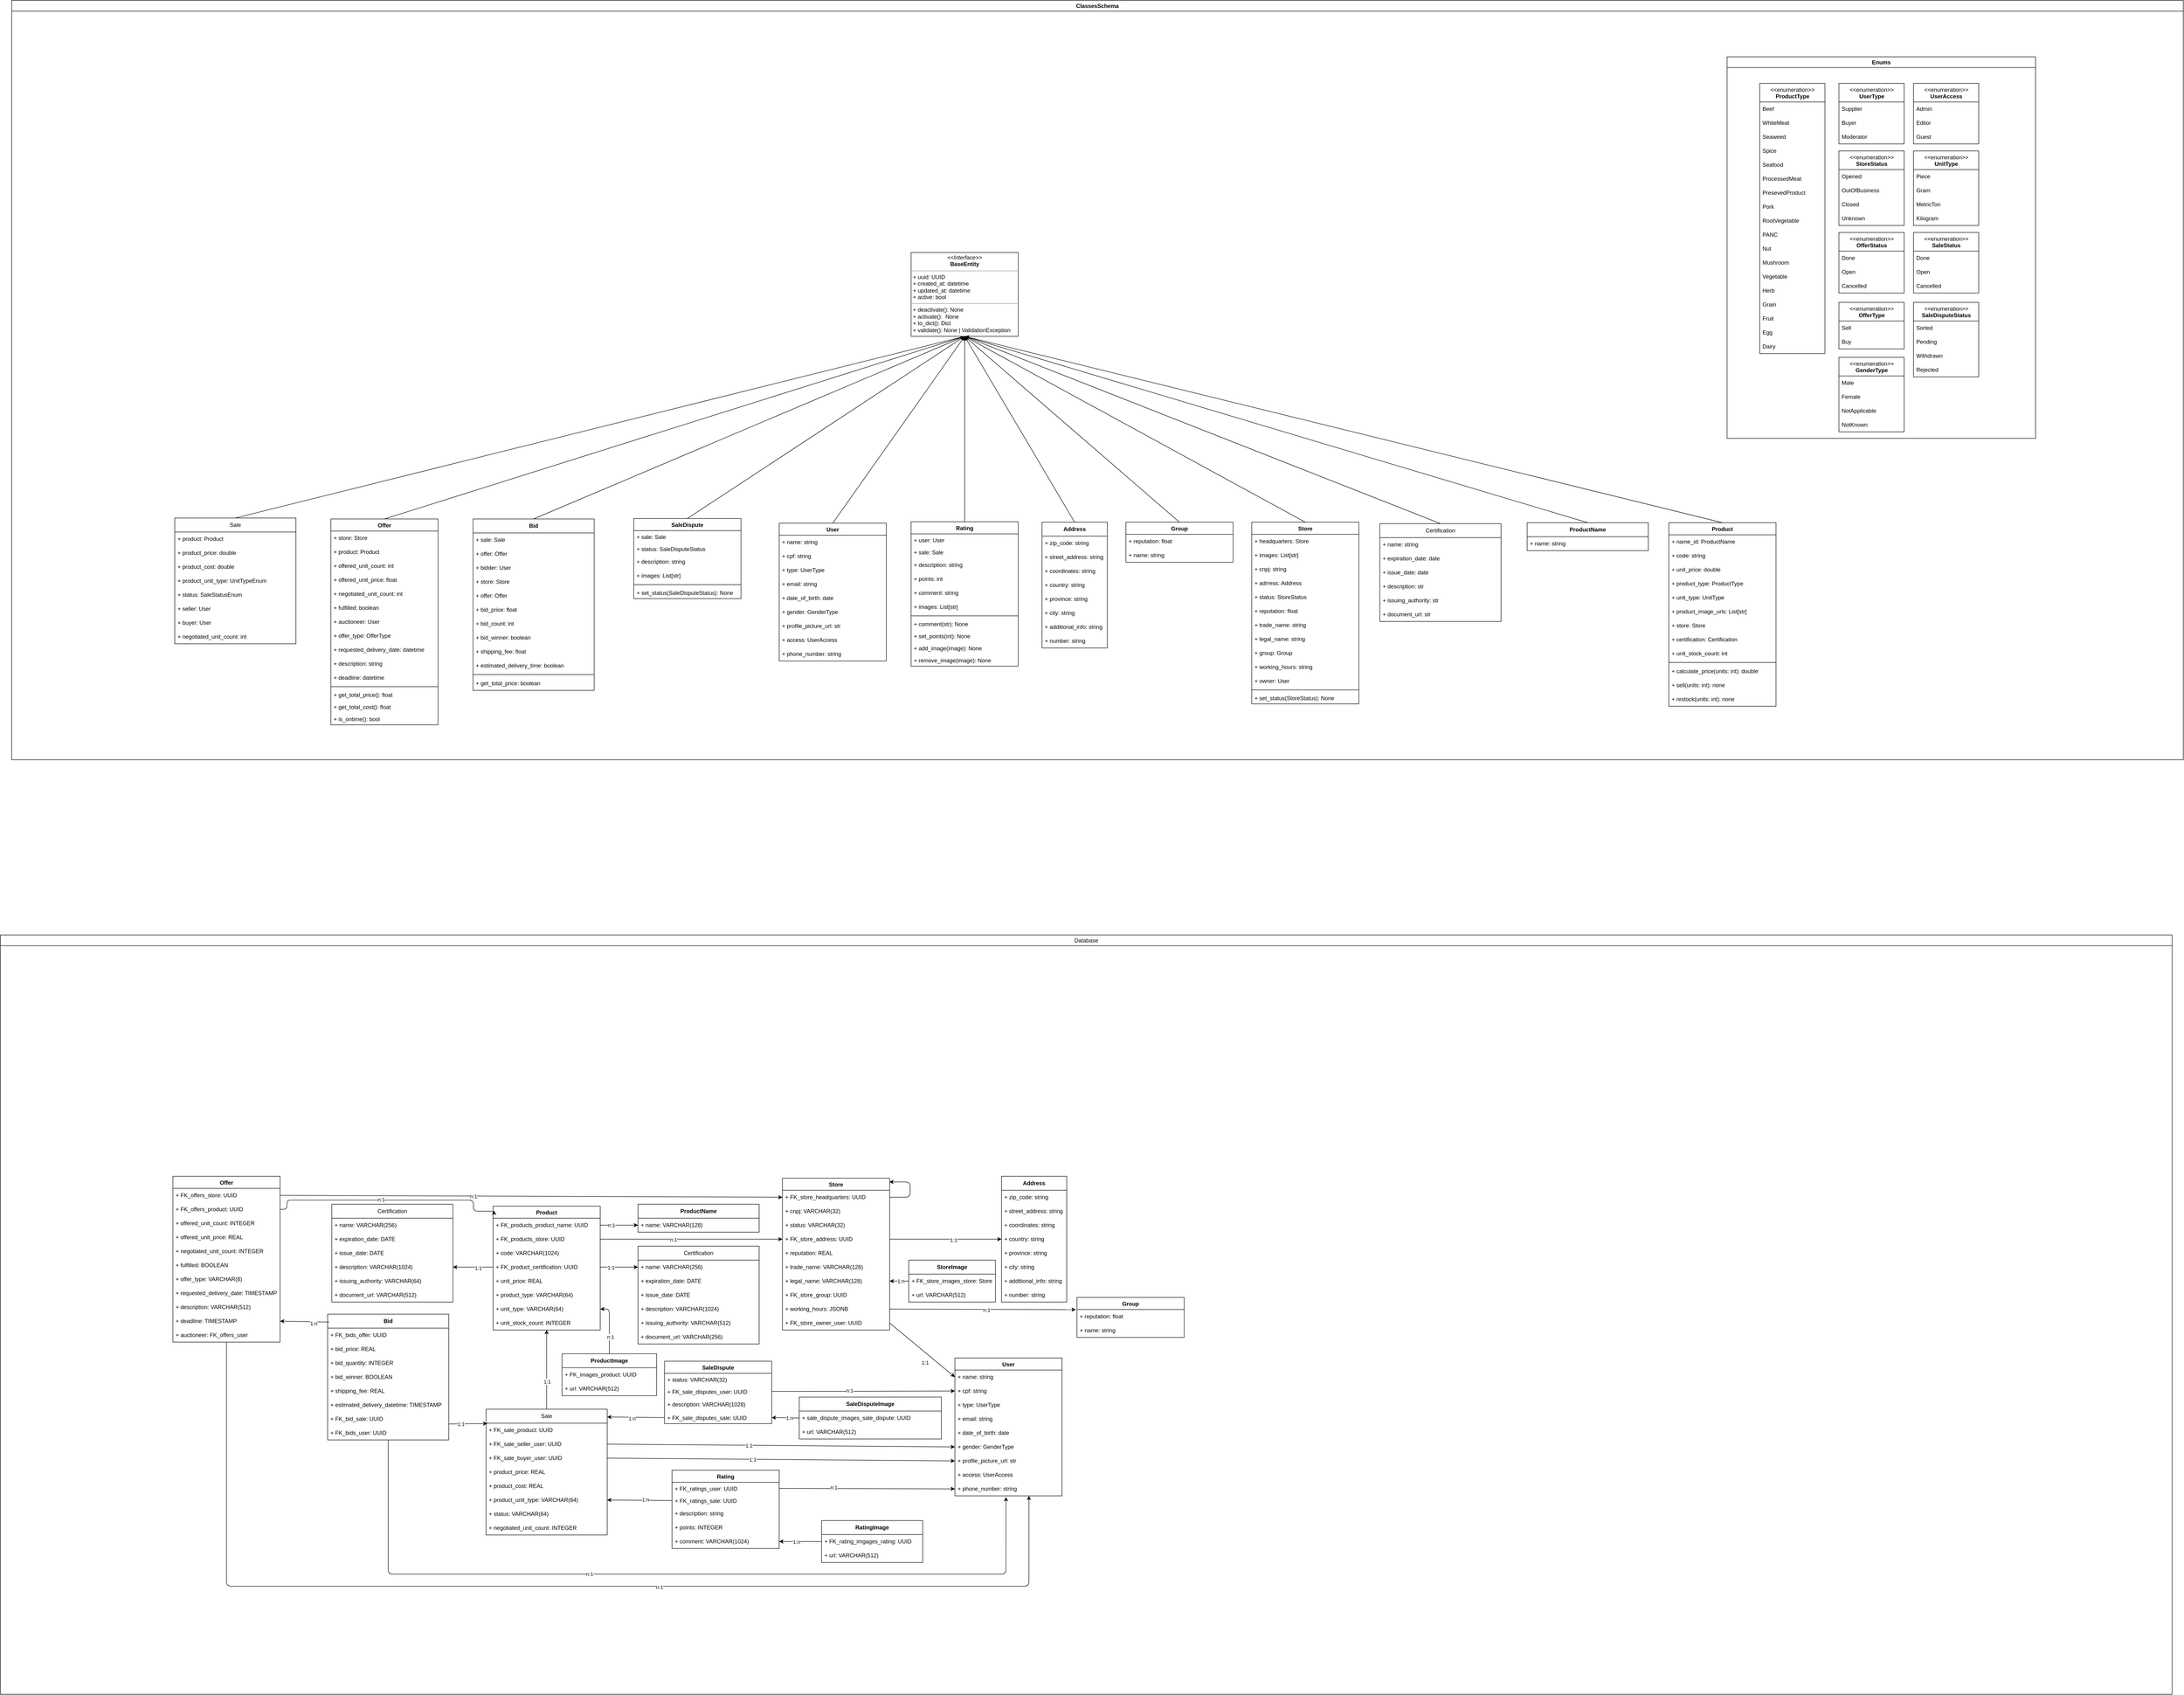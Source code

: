 <mxfile>
    <diagram id="O-HHleiyIl8pwxLoaR7Z" name="Page-1">
        <mxGraphModel dx="2542" dy="4666" grid="0" gridSize="10" guides="1" tooltips="1" connect="1" arrows="1" fold="1" page="0" pageScale="1" pageWidth="850" pageHeight="1100" math="0" shadow="0">
            <root>
                <mxCell id="0"/>
                <mxCell id="1" parent="0"/>
                <mxCell id="69" value="Certification" style="swimlane;fontStyle=0;childLayout=stackLayout;horizontal=1;startSize=30;horizontalStack=0;resizeParent=1;resizeParentMax=0;resizeLast=0;collapsible=1;marginBottom=0;whiteSpace=wrap;html=1;" parent="1" vertex="1">
                    <mxGeometry x="1237" y="-2941" width="260" height="210" as="geometry"/>
                </mxCell>
                <mxCell id="70" value="+ name: string" style="text;strokeColor=none;fillColor=none;align=left;verticalAlign=middle;spacingLeft=4;spacingRight=4;overflow=hidden;points=[[0,0.5],[1,0.5]];portConstraint=eastwest;rotatable=0;whiteSpace=wrap;html=1;" parent="69" vertex="1">
                    <mxGeometry y="30" width="260" height="30" as="geometry"/>
                </mxCell>
                <mxCell id="71" value="+ expiration_date: date" style="text;strokeColor=none;fillColor=none;align=left;verticalAlign=middle;spacingLeft=4;spacingRight=4;overflow=hidden;points=[[0,0.5],[1,0.5]];portConstraint=eastwest;rotatable=0;whiteSpace=wrap;html=1;" parent="69" vertex="1">
                    <mxGeometry y="60" width="260" height="30" as="geometry"/>
                </mxCell>
                <mxCell id="72" value="+ issue_date: date" style="text;strokeColor=none;fillColor=none;align=left;verticalAlign=middle;spacingLeft=4;spacingRight=4;overflow=hidden;points=[[0,0.5],[1,0.5]];portConstraint=eastwest;rotatable=0;whiteSpace=wrap;html=1;" parent="69" vertex="1">
                    <mxGeometry y="90" width="260" height="30" as="geometry"/>
                </mxCell>
                <mxCell id="73" value="+ description: str" style="text;strokeColor=none;fillColor=none;align=left;verticalAlign=middle;spacingLeft=4;spacingRight=4;overflow=hidden;points=[[0,0.5],[1,0.5]];portConstraint=eastwest;rotatable=0;whiteSpace=wrap;html=1;" parent="69" vertex="1">
                    <mxGeometry y="120" width="260" height="30" as="geometry"/>
                </mxCell>
                <mxCell id="489" value="+ issuing_authority: str" style="text;strokeColor=none;fillColor=none;align=left;verticalAlign=middle;spacingLeft=4;spacingRight=4;overflow=hidden;points=[[0,0.5],[1,0.5]];portConstraint=eastwest;rotatable=0;whiteSpace=wrap;html=1;" parent="69" vertex="1">
                    <mxGeometry y="150" width="260" height="30" as="geometry"/>
                </mxCell>
                <mxCell id="74" value="+ document_url: str" style="text;strokeColor=none;fillColor=none;align=left;verticalAlign=middle;spacingLeft=4;spacingRight=4;overflow=hidden;points=[[0,0.5],[1,0.5]];portConstraint=eastwest;rotatable=0;whiteSpace=wrap;html=1;" parent="69" vertex="1">
                    <mxGeometry y="180" width="260" height="30" as="geometry"/>
                </mxCell>
                <mxCell id="438" style="edgeStyle=none;html=1;exitX=0.5;exitY=0;exitDx=0;exitDy=0;entryX=0.5;entryY=1;entryDx=0;entryDy=0;" parent="1" source="96" target="367" edge="1">
                    <mxGeometry relative="1" as="geometry"/>
                </mxCell>
                <mxCell id="96" value="Sale" style="swimlane;fontStyle=0;childLayout=stackLayout;horizontal=1;startSize=30;horizontalStack=0;resizeParent=1;resizeParentMax=0;resizeLast=0;collapsible=1;marginBottom=0;whiteSpace=wrap;html=1;" parent="1" vertex="1">
                    <mxGeometry x="-1349" y="-2953" width="260" height="270" as="geometry"/>
                </mxCell>
                <mxCell id="97" value="+ product: Product" style="text;strokeColor=none;fillColor=none;align=left;verticalAlign=middle;spacingLeft=4;spacingRight=4;overflow=hidden;points=[[0,0.5],[1,0.5]];portConstraint=eastwest;rotatable=0;whiteSpace=wrap;html=1;" parent="96" vertex="1">
                    <mxGeometry y="30" width="260" height="30" as="geometry"/>
                </mxCell>
                <mxCell id="435" value="+ product_price: double" style="text;strokeColor=none;fillColor=none;align=left;verticalAlign=middle;spacingLeft=4;spacingRight=4;overflow=hidden;points=[[0,0.5],[1,0.5]];portConstraint=eastwest;rotatable=0;whiteSpace=wrap;html=1;" parent="96" vertex="1">
                    <mxGeometry y="60" width="260" height="30" as="geometry"/>
                </mxCell>
                <mxCell id="99" value="+ product_cost: double" style="text;strokeColor=none;fillColor=none;align=left;verticalAlign=middle;spacingLeft=4;spacingRight=4;overflow=hidden;points=[[0,0.5],[1,0.5]];portConstraint=eastwest;rotatable=0;whiteSpace=wrap;html=1;" parent="96" vertex="1">
                    <mxGeometry y="90" width="260" height="30" as="geometry"/>
                </mxCell>
                <mxCell id="279" value="+ product_unit_type:&amp;nbsp;&lt;span style=&quot;text-align: center;&quot;&gt;UnitTypeEnum&lt;/span&gt;" style="text;strokeColor=none;fillColor=none;align=left;verticalAlign=middle;spacingLeft=4;spacingRight=4;overflow=hidden;points=[[0,0.5],[1,0.5]];portConstraint=eastwest;rotatable=0;whiteSpace=wrap;html=1;" parent="96" vertex="1">
                    <mxGeometry y="120" width="260" height="30" as="geometry"/>
                </mxCell>
                <mxCell id="120" value="+ status: SaleStatusEnum" style="text;strokeColor=none;fillColor=none;align=left;verticalAlign=middle;spacingLeft=4;spacingRight=4;overflow=hidden;points=[[0,0.5],[1,0.5]];portConstraint=eastwest;rotatable=0;whiteSpace=wrap;html=1;" parent="96" vertex="1">
                    <mxGeometry y="150" width="260" height="30" as="geometry"/>
                </mxCell>
                <mxCell id="95" value="+ seller: User" style="text;strokeColor=none;fillColor=none;align=left;verticalAlign=middle;spacingLeft=4;spacingRight=4;overflow=hidden;points=[[0,0.5],[1,0.5]];portConstraint=eastwest;rotatable=0;whiteSpace=wrap;html=1;" parent="96" vertex="1">
                    <mxGeometry y="180" width="260" height="30" as="geometry"/>
                </mxCell>
                <mxCell id="91" value="+ buyer: User" style="text;strokeColor=none;fillColor=none;align=left;verticalAlign=middle;spacingLeft=4;spacingRight=4;overflow=hidden;points=[[0,0.5],[1,0.5]];portConstraint=eastwest;rotatable=0;whiteSpace=wrap;html=1;" parent="96" vertex="1">
                    <mxGeometry y="210" width="260" height="30" as="geometry"/>
                </mxCell>
                <mxCell id="100" value="+ negotiated_unit_count: int" style="text;strokeColor=none;fillColor=none;align=left;verticalAlign=middle;spacingLeft=4;spacingRight=4;overflow=hidden;points=[[0,0.5],[1,0.5]];portConstraint=eastwest;rotatable=0;whiteSpace=wrap;html=1;" parent="96" vertex="1">
                    <mxGeometry y="240" width="260" height="30" as="geometry"/>
                </mxCell>
                <mxCell id="194" value="&lt;b&gt;Bid&lt;/b&gt;" style="swimlane;fontStyle=0;childLayout=stackLayout;horizontal=1;startSize=30;horizontalStack=0;resizeParent=1;resizeParentMax=0;resizeLast=0;collapsible=1;marginBottom=0;whiteSpace=wrap;html=1;" parent="1" vertex="1">
                    <mxGeometry x="-709" y="-2951" width="260" height="368" as="geometry"/>
                </mxCell>
                <mxCell id="433" value="+ sale: Sale" style="text;strokeColor=none;fillColor=none;align=left;verticalAlign=middle;spacingLeft=4;spacingRight=4;overflow=hidden;points=[[0,0.5],[1,0.5]];portConstraint=eastwest;rotatable=0;whiteSpace=wrap;html=1;" parent="194" vertex="1">
                    <mxGeometry y="30" width="260" height="30" as="geometry"/>
                </mxCell>
                <mxCell id="280" value="+ offer: Offer" style="text;strokeColor=none;fillColor=none;align=left;verticalAlign=middle;spacingLeft=4;spacingRight=4;overflow=hidden;points=[[0,0.5],[1,0.5]];portConstraint=eastwest;rotatable=0;whiteSpace=wrap;html=1;" parent="194" vertex="1">
                    <mxGeometry y="60" width="260" height="30" as="geometry"/>
                </mxCell>
                <mxCell id="195" value="+ bidder: User" style="text;strokeColor=none;fillColor=none;align=left;verticalAlign=middle;spacingLeft=4;spacingRight=4;overflow=hidden;points=[[0,0.5],[1,0.5]];portConstraint=eastwest;rotatable=0;whiteSpace=wrap;html=1;" parent="194" vertex="1">
                    <mxGeometry y="90" width="260" height="30" as="geometry"/>
                </mxCell>
                <mxCell id="285" value="+ store: Store&amp;nbsp;" style="text;strokeColor=none;fillColor=none;align=left;verticalAlign=middle;spacingLeft=4;spacingRight=4;overflow=hidden;points=[[0,0.5],[1,0.5]];portConstraint=eastwest;rotatable=0;whiteSpace=wrap;html=1;" parent="194" vertex="1">
                    <mxGeometry y="120" width="260" height="30" as="geometry"/>
                </mxCell>
                <mxCell id="246" value="+ offer: Offer" style="text;strokeColor=none;fillColor=none;align=left;verticalAlign=middle;spacingLeft=4;spacingRight=4;overflow=hidden;points=[[0,0.5],[1,0.5]];portConstraint=eastwest;rotatable=0;whiteSpace=wrap;html=1;" parent="194" vertex="1">
                    <mxGeometry y="150" width="260" height="30" as="geometry"/>
                </mxCell>
                <mxCell id="243" value="+ bid_price: float" style="text;strokeColor=none;fillColor=none;align=left;verticalAlign=middle;spacingLeft=4;spacingRight=4;overflow=hidden;points=[[0,0.5],[1,0.5]];portConstraint=eastwest;rotatable=0;whiteSpace=wrap;html=1;" parent="194" vertex="1">
                    <mxGeometry y="180" width="260" height="30" as="geometry"/>
                </mxCell>
                <mxCell id="245" value="+ bid_count: int" style="text;strokeColor=none;fillColor=none;align=left;verticalAlign=middle;spacingLeft=4;spacingRight=4;overflow=hidden;points=[[0,0.5],[1,0.5]];portConstraint=eastwest;rotatable=0;whiteSpace=wrap;html=1;" parent="194" vertex="1">
                    <mxGeometry y="210" width="260" height="30" as="geometry"/>
                </mxCell>
                <mxCell id="287" value="+ bid_winner: boolean" style="text;strokeColor=none;fillColor=none;align=left;verticalAlign=middle;spacingLeft=4;spacingRight=4;overflow=hidden;points=[[0,0.5],[1,0.5]];portConstraint=eastwest;rotatable=0;whiteSpace=wrap;html=1;" parent="194" vertex="1">
                    <mxGeometry y="240" width="260" height="30" as="geometry"/>
                </mxCell>
                <mxCell id="289" value="+ shipping_fee: float" style="text;strokeColor=none;fillColor=none;align=left;verticalAlign=middle;spacingLeft=4;spacingRight=4;overflow=hidden;points=[[0,0.5],[1,0.5]];portConstraint=eastwest;rotatable=0;whiteSpace=wrap;html=1;" parent="194" vertex="1">
                    <mxGeometry y="270" width="260" height="30" as="geometry"/>
                </mxCell>
                <mxCell id="244" value="+ estimated_delivery_time: boolean" style="text;strokeColor=none;fillColor=none;align=left;verticalAlign=middle;spacingLeft=4;spacingRight=4;overflow=hidden;points=[[0,0.5],[1,0.5]];portConstraint=eastwest;rotatable=0;whiteSpace=wrap;html=1;" parent="194" vertex="1">
                    <mxGeometry y="300" width="260" height="30" as="geometry"/>
                </mxCell>
                <mxCell id="429" value="" style="line;strokeWidth=1;fillColor=none;align=left;verticalAlign=middle;spacingTop=-1;spacingLeft=3;spacingRight=3;rotatable=0;labelPosition=right;points=[];portConstraint=eastwest;strokeColor=inherit;" parent="194" vertex="1">
                    <mxGeometry y="330" width="260" height="8" as="geometry"/>
                </mxCell>
                <mxCell id="434" value="+ get_total_price: boolean" style="text;strokeColor=none;fillColor=none;align=left;verticalAlign=middle;spacingLeft=4;spacingRight=4;overflow=hidden;points=[[0,0.5],[1,0.5]];portConstraint=eastwest;rotatable=0;whiteSpace=wrap;html=1;" parent="194" vertex="1">
                    <mxGeometry y="338" width="260" height="30" as="geometry"/>
                </mxCell>
                <mxCell id="229" value="&lt;b&gt;ProductName&lt;/b&gt;" style="swimlane;fontStyle=0;childLayout=stackLayout;horizontal=1;startSize=30;horizontalStack=0;resizeParent=1;resizeParentMax=0;resizeLast=0;collapsible=1;marginBottom=0;whiteSpace=wrap;html=1;" parent="1" vertex="1">
                    <mxGeometry x="1553" y="-2943" width="260" height="60" as="geometry"/>
                </mxCell>
                <mxCell id="230" value="+ name: string" style="text;strokeColor=none;fillColor=none;align=left;verticalAlign=middle;spacingLeft=4;spacingRight=4;overflow=hidden;points=[[0,0.5],[1,0.5]];portConstraint=eastwest;rotatable=0;whiteSpace=wrap;html=1;" parent="229" vertex="1">
                    <mxGeometry y="30" width="260" height="30" as="geometry"/>
                </mxCell>
                <mxCell id="368" value="SaleDispute" style="swimlane;fontStyle=1;align=center;verticalAlign=top;childLayout=stackLayout;horizontal=1;startSize=26;horizontalStack=0;resizeParent=1;resizeParentMax=0;resizeLast=0;collapsible=1;marginBottom=0;" parent="1" vertex="1">
                    <mxGeometry x="-364" y="-2952" width="230" height="172" as="geometry"/>
                </mxCell>
                <mxCell id="369" value="+ sale: Sale" style="text;strokeColor=none;fillColor=none;align=left;verticalAlign=top;spacingLeft=4;spacingRight=4;overflow=hidden;rotatable=0;points=[[0,0.5],[1,0.5]];portConstraint=eastwest;" parent="368" vertex="1">
                    <mxGeometry y="26" width="230" height="26" as="geometry"/>
                </mxCell>
                <mxCell id="372" value="+ status: SaleDisputeStatus" style="text;strokeColor=none;fillColor=none;align=left;verticalAlign=top;spacingLeft=4;spacingRight=4;overflow=hidden;rotatable=0;points=[[0,0.5],[1,0.5]];portConstraint=eastwest;" parent="368" vertex="1">
                    <mxGeometry y="52" width="230" height="26" as="geometry"/>
                </mxCell>
                <mxCell id="378" value="+ description: string" style="text;strokeColor=none;fillColor=none;align=left;verticalAlign=middle;spacingLeft=4;spacingRight=4;overflow=hidden;points=[[0,0.5],[1,0.5]];portConstraint=eastwest;rotatable=0;whiteSpace=wrap;html=1;" parent="368" vertex="1">
                    <mxGeometry y="78" width="230" height="30" as="geometry"/>
                </mxCell>
                <mxCell id="379" value="+ images: List[str]" style="text;strokeColor=none;fillColor=none;align=left;verticalAlign=middle;spacingLeft=4;spacingRight=4;overflow=hidden;points=[[0,0.5],[1,0.5]];portConstraint=eastwest;rotatable=0;whiteSpace=wrap;html=1;" parent="368" vertex="1">
                    <mxGeometry y="108" width="230" height="30" as="geometry"/>
                </mxCell>
                <mxCell id="370" value="" style="line;strokeWidth=1;fillColor=none;align=left;verticalAlign=middle;spacingTop=-1;spacingLeft=3;spacingRight=3;rotatable=0;labelPosition=right;points=[];portConstraint=eastwest;strokeColor=inherit;" parent="368" vertex="1">
                    <mxGeometry y="138" width="230" height="8" as="geometry"/>
                </mxCell>
                <mxCell id="371" value="+ set_status(SaleDisputeStatus): None" style="text;strokeColor=none;fillColor=none;align=left;verticalAlign=top;spacingLeft=4;spacingRight=4;overflow=hidden;rotatable=0;points=[[0,0.5],[1,0.5]];portConstraint=eastwest;" parent="368" vertex="1">
                    <mxGeometry y="146" width="230" height="26" as="geometry"/>
                </mxCell>
                <mxCell id="401" value="Rating" style="swimlane;fontStyle=1;align=center;verticalAlign=top;childLayout=stackLayout;horizontal=1;startSize=26;horizontalStack=0;resizeParent=1;resizeParentMax=0;resizeLast=0;collapsible=1;marginBottom=0;" parent="1" vertex="1">
                    <mxGeometry x="231" y="-2945" width="230" height="310" as="geometry"/>
                </mxCell>
                <mxCell id="402" value="+ user: User" style="text;strokeColor=none;fillColor=none;align=left;verticalAlign=top;spacingLeft=4;spacingRight=4;overflow=hidden;rotatable=0;points=[[0,0.5],[1,0.5]];portConstraint=eastwest;" parent="401" vertex="1">
                    <mxGeometry y="26" width="230" height="26" as="geometry"/>
                </mxCell>
                <mxCell id="403" value="+ sale: Sale" style="text;strokeColor=none;fillColor=none;align=left;verticalAlign=top;spacingLeft=4;spacingRight=4;overflow=hidden;rotatable=0;points=[[0,0.5],[1,0.5]];portConstraint=eastwest;" parent="401" vertex="1">
                    <mxGeometry y="52" width="230" height="26" as="geometry"/>
                </mxCell>
                <mxCell id="404" value="+ description: string" style="text;strokeColor=none;fillColor=none;align=left;verticalAlign=middle;spacingLeft=4;spacingRight=4;overflow=hidden;points=[[0,0.5],[1,0.5]];portConstraint=eastwest;rotatable=0;whiteSpace=wrap;html=1;" parent="401" vertex="1">
                    <mxGeometry y="78" width="230" height="30" as="geometry"/>
                </mxCell>
                <mxCell id="409" value="+ points: int" style="text;strokeColor=none;fillColor=none;align=left;verticalAlign=middle;spacingLeft=4;spacingRight=4;overflow=hidden;points=[[0,0.5],[1,0.5]];portConstraint=eastwest;rotatable=0;whiteSpace=wrap;html=1;" parent="401" vertex="1">
                    <mxGeometry y="108" width="230" height="30" as="geometry"/>
                </mxCell>
                <mxCell id="116" value="+ comment: string" style="text;strokeColor=none;fillColor=none;align=left;verticalAlign=middle;spacingLeft=4;spacingRight=4;overflow=hidden;points=[[0,0.5],[1,0.5]];portConstraint=eastwest;rotatable=0;whiteSpace=wrap;html=1;" parent="401" vertex="1">
                    <mxGeometry y="138" width="230" height="30" as="geometry"/>
                </mxCell>
                <mxCell id="408" value="+ images: List[str]" style="text;strokeColor=none;fillColor=none;align=left;verticalAlign=middle;spacingLeft=4;spacingRight=4;overflow=hidden;points=[[0,0.5],[1,0.5]];portConstraint=eastwest;rotatable=0;whiteSpace=wrap;html=1;" parent="401" vertex="1">
                    <mxGeometry y="168" width="230" height="30" as="geometry"/>
                </mxCell>
                <mxCell id="406" value="" style="line;strokeWidth=1;fillColor=none;align=left;verticalAlign=middle;spacingTop=-1;spacingLeft=3;spacingRight=3;rotatable=0;labelPosition=right;points=[];portConstraint=eastwest;strokeColor=inherit;" parent="401" vertex="1">
                    <mxGeometry y="198" width="230" height="8" as="geometry"/>
                </mxCell>
                <mxCell id="410" value="+ comment(str): None" style="text;strokeColor=none;fillColor=none;align=left;verticalAlign=top;spacingLeft=4;spacingRight=4;overflow=hidden;rotatable=0;points=[[0,0.5],[1,0.5]];portConstraint=eastwest;" parent="401" vertex="1">
                    <mxGeometry y="206" width="230" height="26" as="geometry"/>
                </mxCell>
                <mxCell id="407" value="+ set_points(int): None" style="text;strokeColor=none;fillColor=none;align=left;verticalAlign=top;spacingLeft=4;spacingRight=4;overflow=hidden;rotatable=0;points=[[0,0.5],[1,0.5]];portConstraint=eastwest;" parent="401" vertex="1">
                    <mxGeometry y="232" width="230" height="26" as="geometry"/>
                </mxCell>
                <mxCell id="412" value="+ add_image(image): None" style="text;strokeColor=none;fillColor=none;align=left;verticalAlign=top;spacingLeft=4;spacingRight=4;overflow=hidden;rotatable=0;points=[[0,0.5],[1,0.5]];portConstraint=eastwest;" parent="401" vertex="1">
                    <mxGeometry y="258" width="230" height="26" as="geometry"/>
                </mxCell>
                <mxCell id="411" value="+ remove_image(image): None" style="text;strokeColor=none;fillColor=none;align=left;verticalAlign=top;spacingLeft=4;spacingRight=4;overflow=hidden;rotatable=0;points=[[0,0.5],[1,0.5]];portConstraint=eastwest;" parent="401" vertex="1">
                    <mxGeometry y="284" width="230" height="26" as="geometry"/>
                </mxCell>
                <mxCell id="414" value="User" style="swimlane;fontStyle=1;align=center;verticalAlign=top;childLayout=stackLayout;horizontal=1;startSize=26;horizontalStack=0;resizeParent=1;resizeParentMax=0;resizeLast=0;collapsible=1;marginBottom=0;" parent="1" vertex="1">
                    <mxGeometry x="-52" y="-2942" width="230" height="296" as="geometry"/>
                </mxCell>
                <mxCell id="10" value="+ name: string" style="text;strokeColor=none;fillColor=none;align=left;verticalAlign=middle;spacingLeft=4;spacingRight=4;overflow=hidden;points=[[0,0.5],[1,0.5]];portConstraint=eastwest;rotatable=0;whiteSpace=wrap;html=1;" parent="414" vertex="1">
                    <mxGeometry y="26" width="230" height="30" as="geometry"/>
                </mxCell>
                <mxCell id="28" value="+ cpf: string" style="text;strokeColor=none;fillColor=none;align=left;verticalAlign=middle;spacingLeft=4;spacingRight=4;overflow=hidden;points=[[0,0.5],[1,0.5]];portConstraint=eastwest;rotatable=0;whiteSpace=wrap;html=1;" parent="414" vertex="1">
                    <mxGeometry y="56" width="230" height="30" as="geometry"/>
                </mxCell>
                <mxCell id="27" value="+ type: UserType" style="text;strokeColor=none;fillColor=none;align=left;verticalAlign=middle;spacingLeft=4;spacingRight=4;overflow=hidden;points=[[0,0.5],[1,0.5]];portConstraint=eastwest;rotatable=0;whiteSpace=wrap;html=1;" parent="414" vertex="1">
                    <mxGeometry y="86" width="230" height="30" as="geometry"/>
                </mxCell>
                <mxCell id="11" value="+ email: string" style="text;strokeColor=none;fillColor=none;align=left;verticalAlign=middle;spacingLeft=4;spacingRight=4;overflow=hidden;points=[[0,0.5],[1,0.5]];portConstraint=eastwest;rotatable=0;whiteSpace=wrap;html=1;" parent="414" vertex="1">
                    <mxGeometry y="116" width="230" height="30" as="geometry"/>
                </mxCell>
                <mxCell id="491" value="+ date_of_birth: date" style="text;strokeColor=none;fillColor=none;align=left;verticalAlign=middle;spacingLeft=4;spacingRight=4;overflow=hidden;points=[[0,0.5],[1,0.5]];portConstraint=eastwest;rotatable=0;whiteSpace=wrap;html=1;" parent="414" vertex="1">
                    <mxGeometry y="146" width="230" height="30" as="geometry"/>
                </mxCell>
                <mxCell id="610" value="+ gender: GenderType" style="text;strokeColor=none;fillColor=none;align=left;verticalAlign=middle;spacingLeft=4;spacingRight=4;overflow=hidden;points=[[0,0.5],[1,0.5]];portConstraint=eastwest;rotatable=0;whiteSpace=wrap;html=1;" parent="414" vertex="1">
                    <mxGeometry y="176" width="230" height="30" as="geometry"/>
                </mxCell>
                <mxCell id="611" value="+ profile_picture_url: str" style="text;strokeColor=none;fillColor=none;align=left;verticalAlign=middle;spacingLeft=4;spacingRight=4;overflow=hidden;points=[[0,0.5],[1,0.5]];portConstraint=eastwest;rotatable=0;whiteSpace=wrap;html=1;" parent="414" vertex="1">
                    <mxGeometry y="206" width="230" height="30" as="geometry"/>
                </mxCell>
                <mxCell id="612" value="+ access: UserAccess" style="text;strokeColor=none;fillColor=none;align=left;verticalAlign=middle;spacingLeft=4;spacingRight=4;overflow=hidden;points=[[0,0.5],[1,0.5]];portConstraint=eastwest;rotatable=0;whiteSpace=wrap;html=1;" parent="414" vertex="1">
                    <mxGeometry y="236" width="230" height="30" as="geometry"/>
                </mxCell>
                <mxCell id="487" value="+ phone_number: string" style="text;strokeColor=none;fillColor=none;align=left;verticalAlign=middle;spacingLeft=4;spacingRight=4;overflow=hidden;points=[[0,0.5],[1,0.5]];portConstraint=eastwest;rotatable=0;whiteSpace=wrap;html=1;" parent="414" vertex="1">
                    <mxGeometry y="266" width="230" height="30" as="geometry"/>
                </mxCell>
                <mxCell id="421" value="Offer" style="swimlane;fontStyle=1;align=center;verticalAlign=top;childLayout=stackLayout;horizontal=1;startSize=26;horizontalStack=0;resizeParent=1;resizeParentMax=0;resizeLast=0;collapsible=1;marginBottom=0;" parent="1" vertex="1">
                    <mxGeometry x="-1014" y="-2951" width="230" height="442" as="geometry"/>
                </mxCell>
                <mxCell id="264" value="+ store: Store" style="text;strokeColor=none;fillColor=none;align=left;verticalAlign=middle;spacingLeft=4;spacingRight=4;overflow=hidden;points=[[0,0.5],[1,0.5]];portConstraint=eastwest;rotatable=0;whiteSpace=wrap;html=1;" parent="421" vertex="1">
                    <mxGeometry y="26" width="230" height="30" as="geometry"/>
                </mxCell>
                <mxCell id="242" value="+ product: Product" style="text;strokeColor=none;fillColor=none;align=left;verticalAlign=middle;spacingLeft=4;spacingRight=4;overflow=hidden;points=[[0,0.5],[1,0.5]];portConstraint=eastwest;rotatable=0;whiteSpace=wrap;html=1;" parent="421" vertex="1">
                    <mxGeometry y="56" width="230" height="30" as="geometry"/>
                </mxCell>
                <mxCell id="263" value="+ offered_unit_count: int" style="text;strokeColor=none;fillColor=none;align=left;verticalAlign=middle;spacingLeft=4;spacingRight=4;overflow=hidden;points=[[0,0.5],[1,0.5]];portConstraint=eastwest;rotatable=0;whiteSpace=wrap;html=1;" parent="421" vertex="1">
                    <mxGeometry y="86" width="230" height="30" as="geometry"/>
                </mxCell>
                <mxCell id="259" value="+ offered_unit_price: float" style="text;strokeColor=none;fillColor=none;align=left;verticalAlign=middle;spacingLeft=4;spacingRight=4;overflow=hidden;points=[[0,0.5],[1,0.5]];portConstraint=eastwest;rotatable=0;whiteSpace=wrap;html=1;" parent="421" vertex="1">
                    <mxGeometry y="116" width="230" height="30" as="geometry"/>
                </mxCell>
                <mxCell id="278" value="+ negotiated_unit_count: int" style="text;strokeColor=none;fillColor=none;align=left;verticalAlign=middle;spacingLeft=4;spacingRight=4;overflow=hidden;points=[[0,0.5],[1,0.5]];portConstraint=eastwest;rotatable=0;whiteSpace=wrap;html=1;" parent="421" vertex="1">
                    <mxGeometry y="146" width="230" height="30" as="geometry"/>
                </mxCell>
                <mxCell id="269" value="+ fulfilled: boolean" style="text;strokeColor=none;fillColor=none;align=left;verticalAlign=middle;spacingLeft=4;spacingRight=4;overflow=hidden;points=[[0,0.5],[1,0.5]];portConstraint=eastwest;rotatable=0;whiteSpace=wrap;html=1;" parent="421" vertex="1">
                    <mxGeometry y="176" width="230" height="30" as="geometry"/>
                </mxCell>
                <mxCell id="277" value="+ auctioneer: User" style="text;strokeColor=none;fillColor=none;align=left;verticalAlign=middle;spacingLeft=4;spacingRight=4;overflow=hidden;points=[[0,0.5],[1,0.5]];portConstraint=eastwest;rotatable=0;whiteSpace=wrap;html=1;" parent="421" vertex="1">
                    <mxGeometry y="206" width="230" height="30" as="geometry"/>
                </mxCell>
                <mxCell id="193" value="+ offer_type: OfferType" style="text;strokeColor=none;fillColor=none;align=left;verticalAlign=middle;spacingLeft=4;spacingRight=4;overflow=hidden;points=[[0,0.5],[1,0.5]];portConstraint=eastwest;rotatable=0;whiteSpace=wrap;html=1;" parent="421" vertex="1">
                    <mxGeometry y="236" width="230" height="30" as="geometry"/>
                </mxCell>
                <mxCell id="288" value="+ requested_delivery_date: datetime" style="text;strokeColor=none;fillColor=none;align=left;verticalAlign=middle;spacingLeft=4;spacingRight=4;overflow=hidden;points=[[0,0.5],[1,0.5]];portConstraint=eastwest;rotatable=0;whiteSpace=wrap;html=1;" parent="421" vertex="1">
                    <mxGeometry y="266" width="230" height="30" as="geometry"/>
                </mxCell>
                <mxCell id="290" value="+ description: string" style="text;strokeColor=none;fillColor=none;align=left;verticalAlign=middle;spacingLeft=4;spacingRight=4;overflow=hidden;points=[[0,0.5],[1,0.5]];portConstraint=eastwest;rotatable=0;whiteSpace=wrap;html=1;" parent="421" vertex="1">
                    <mxGeometry y="296" width="230" height="30" as="geometry"/>
                </mxCell>
                <mxCell id="286" value="+ deadline: datetime" style="text;strokeColor=none;fillColor=none;align=left;verticalAlign=middle;spacingLeft=4;spacingRight=4;overflow=hidden;points=[[0,0.5],[1,0.5]];portConstraint=eastwest;rotatable=0;whiteSpace=wrap;html=1;" parent="421" vertex="1">
                    <mxGeometry y="326" width="230" height="30" as="geometry"/>
                </mxCell>
                <mxCell id="426" value="" style="line;strokeWidth=1;fillColor=none;align=left;verticalAlign=middle;spacingTop=-1;spacingLeft=3;spacingRight=3;rotatable=0;labelPosition=right;points=[];portConstraint=eastwest;strokeColor=inherit;" parent="421" vertex="1">
                    <mxGeometry y="356" width="230" height="8" as="geometry"/>
                </mxCell>
                <mxCell id="427" value="+ get_total_price(): float" style="text;strokeColor=none;fillColor=none;align=left;verticalAlign=top;spacingLeft=4;spacingRight=4;overflow=hidden;rotatable=0;points=[[0,0.5],[1,0.5]];portConstraint=eastwest;" parent="421" vertex="1">
                    <mxGeometry y="364" width="230" height="26" as="geometry"/>
                </mxCell>
                <mxCell id="430" value="+ get_total_cost(): float" style="text;strokeColor=none;fillColor=none;align=left;verticalAlign=top;spacingLeft=4;spacingRight=4;overflow=hidden;rotatable=0;points=[[0,0.5],[1,0.5]];portConstraint=eastwest;" parent="421" vertex="1">
                    <mxGeometry y="390" width="230" height="26" as="geometry"/>
                </mxCell>
                <mxCell id="428" value="+ is_ontime(): bool" style="text;strokeColor=none;fillColor=none;align=left;verticalAlign=top;spacingLeft=4;spacingRight=4;overflow=hidden;rotatable=0;points=[[0,0.5],[1,0.5]];portConstraint=eastwest;" parent="421" vertex="1">
                    <mxGeometry y="416" width="230" height="26" as="geometry"/>
                </mxCell>
                <mxCell id="439" style="edgeStyle=none;html=1;exitX=0.5;exitY=0;exitDx=0;exitDy=0;entryX=0.5;entryY=1;entryDx=0;entryDy=0;" parent="1" source="421" target="367" edge="1">
                    <mxGeometry relative="1" as="geometry">
                        <mxPoint x="-1061" y="-2864" as="sourcePoint"/>
                        <mxPoint x="234" y="-3149" as="targetPoint"/>
                    </mxGeometry>
                </mxCell>
                <mxCell id="441" style="edgeStyle=none;html=1;exitX=0.5;exitY=0;exitDx=0;exitDy=0;entryX=0.5;entryY=1;entryDx=0;entryDy=0;" parent="1" source="194" target="367" edge="1">
                    <mxGeometry relative="1" as="geometry">
                        <mxPoint x="-713" y="-2937" as="sourcePoint"/>
                        <mxPoint x="262" y="-3224" as="targetPoint"/>
                    </mxGeometry>
                </mxCell>
                <mxCell id="442" style="edgeStyle=none;html=1;entryX=0.5;entryY=1;entryDx=0;entryDy=0;exitX=0.5;exitY=0;exitDx=0;exitDy=0;" parent="1" source="368" target="367" edge="1">
                    <mxGeometry relative="1" as="geometry">
                        <mxPoint x="-192" y="-3012" as="sourcePoint"/>
                        <mxPoint x="716" y="-3238" as="targetPoint"/>
                    </mxGeometry>
                </mxCell>
                <mxCell id="444" style="edgeStyle=none;html=1;exitX=0.5;exitY=0;exitDx=0;exitDy=0;entryX=0.5;entryY=1;entryDx=0;entryDy=0;" parent="1" source="414" target="367" edge="1">
                    <mxGeometry relative="1" as="geometry">
                        <mxPoint x="-869" y="-2921" as="sourcePoint"/>
                        <mxPoint x="106" y="-3208" as="targetPoint"/>
                    </mxGeometry>
                </mxCell>
                <mxCell id="445" style="edgeStyle=none;html=1;exitX=0.5;exitY=0;exitDx=0;exitDy=0;entryX=0.5;entryY=1;entryDx=0;entryDy=0;" parent="1" source="401" target="367" edge="1">
                    <mxGeometry relative="1" as="geometry">
                        <mxPoint x="416" y="-3136" as="sourcePoint"/>
                        <mxPoint x="1391" y="-3423" as="targetPoint"/>
                    </mxGeometry>
                </mxCell>
                <mxCell id="449" style="edgeStyle=none;html=1;exitX=0.5;exitY=0;exitDx=0;exitDy=0;entryX=0.5;entryY=1;entryDx=0;entryDy=0;" parent="1" source="69" target="367" edge="1">
                    <mxGeometry relative="1" as="geometry">
                        <mxPoint x="701" y="-3251" as="sourcePoint"/>
                        <mxPoint x="1676" y="-3538" as="targetPoint"/>
                    </mxGeometry>
                </mxCell>
                <mxCell id="450" style="edgeStyle=none;html=1;entryX=0.5;entryY=1;entryDx=0;entryDy=0;exitX=0.5;exitY=0;exitDx=0;exitDy=0;" parent="1" source="229" target="367" edge="1">
                    <mxGeometry relative="1" as="geometry">
                        <mxPoint x="2038" y="-3071" as="sourcePoint"/>
                        <mxPoint x="2094" y="-3437" as="targetPoint"/>
                    </mxGeometry>
                </mxCell>
                <mxCell id="453" value="ClassesSchema" style="swimlane;whiteSpace=wrap;html=1;" parent="1" vertex="1">
                    <mxGeometry x="-1699" y="-4064" width="4660" height="1630" as="geometry"/>
                </mxCell>
                <mxCell id="454" value="Enums" style="swimlane;whiteSpace=wrap;html=1;" parent="453" vertex="1">
                    <mxGeometry x="3681" y="121" width="662" height="819" as="geometry"/>
                </mxCell>
                <mxCell id="291" value="&amp;lt;&amp;lt;enumeration&amp;gt;&amp;gt;&lt;br&gt;&lt;b&gt;UserType&lt;/b&gt;" style="swimlane;fontStyle=0;align=center;verticalAlign=top;childLayout=stackLayout;horizontal=1;startSize=40;horizontalStack=0;resizeParent=1;resizeParentMax=0;resizeLast=0;collapsible=0;marginBottom=0;html=1;" parent="454" vertex="1">
                    <mxGeometry x="240" y="57" width="140" height="130" as="geometry"/>
                </mxCell>
                <mxCell id="31" value="Supplier" style="text;strokeColor=none;fillColor=none;align=left;verticalAlign=middle;spacingLeft=4;spacingRight=4;overflow=hidden;points=[[0,0.5],[1,0.5]];portConstraint=eastwest;rotatable=0;whiteSpace=wrap;html=1;" parent="291" vertex="1">
                    <mxGeometry y="40" width="140" height="30" as="geometry"/>
                </mxCell>
                <mxCell id="32" value="Buyer" style="text;strokeColor=none;fillColor=none;align=left;verticalAlign=middle;spacingLeft=4;spacingRight=4;overflow=hidden;points=[[0,0.5],[1,0.5]];portConstraint=eastwest;rotatable=0;whiteSpace=wrap;html=1;" parent="291" vertex="1">
                    <mxGeometry y="70" width="140" height="30" as="geometry"/>
                </mxCell>
                <mxCell id="180" value="Moderator" style="text;strokeColor=none;fillColor=none;align=left;verticalAlign=middle;spacingLeft=4;spacingRight=4;overflow=hidden;points=[[0,0.5],[1,0.5]];portConstraint=eastwest;rotatable=0;whiteSpace=wrap;html=1;" parent="291" vertex="1">
                    <mxGeometry y="100" width="140" height="30" as="geometry"/>
                </mxCell>
                <mxCell id="295" value="&amp;lt;&amp;lt;enumeration&amp;gt;&amp;gt;&lt;br&gt;&lt;b&gt;SaleStatus&lt;/b&gt;" style="swimlane;fontStyle=0;align=center;verticalAlign=top;childLayout=stackLayout;horizontal=1;startSize=40;horizontalStack=0;resizeParent=1;resizeParentMax=0;resizeLast=0;collapsible=0;marginBottom=0;html=1;" parent="454" vertex="1">
                    <mxGeometry x="400" y="377" width="140" height="130" as="geometry"/>
                </mxCell>
                <mxCell id="122" value="Done" style="text;strokeColor=none;fillColor=none;align=left;verticalAlign=middle;spacingLeft=4;spacingRight=4;overflow=hidden;points=[[0,0.5],[1,0.5]];portConstraint=eastwest;rotatable=0;whiteSpace=wrap;html=1;" parent="295" vertex="1">
                    <mxGeometry y="40" width="140" height="30" as="geometry"/>
                </mxCell>
                <mxCell id="125" value="Open" style="text;strokeColor=none;fillColor=none;align=left;verticalAlign=middle;spacingLeft=4;spacingRight=4;overflow=hidden;points=[[0,0.5],[1,0.5]];portConstraint=eastwest;rotatable=0;whiteSpace=wrap;html=1;" parent="295" vertex="1">
                    <mxGeometry y="70" width="140" height="30" as="geometry"/>
                </mxCell>
                <mxCell id="123" value="Cancelled" style="text;strokeColor=none;fillColor=none;align=left;verticalAlign=middle;spacingLeft=4;spacingRight=4;overflow=hidden;points=[[0,0.5],[1,0.5]];portConstraint=eastwest;rotatable=0;whiteSpace=wrap;html=1;" parent="295" vertex="1">
                    <mxGeometry y="100" width="140" height="30" as="geometry"/>
                </mxCell>
                <mxCell id="299" value="&amp;lt;&amp;lt;enumeration&amp;gt;&amp;gt;&lt;br&gt;&lt;b&gt;UnitType&lt;/b&gt;" style="swimlane;fontStyle=0;align=center;verticalAlign=top;childLayout=stackLayout;horizontal=1;startSize=40;horizontalStack=0;resizeParent=1;resizeParentMax=0;resizeLast=0;collapsible=0;marginBottom=0;html=1;" parent="454" vertex="1">
                    <mxGeometry x="400" y="202" width="140" height="160" as="geometry"/>
                </mxCell>
                <mxCell id="306" value="Piece" style="text;strokeColor=none;fillColor=none;align=left;verticalAlign=middle;spacingLeft=4;spacingRight=4;overflow=hidden;points=[[0,0.5],[1,0.5]];portConstraint=eastwest;rotatable=0;whiteSpace=wrap;html=1;" parent="299" vertex="1">
                    <mxGeometry y="40" width="140" height="30" as="geometry"/>
                </mxCell>
                <mxCell id="305" value="Gram" style="text;strokeColor=none;fillColor=none;align=left;verticalAlign=middle;spacingLeft=4;spacingRight=4;overflow=hidden;points=[[0,0.5],[1,0.5]];portConstraint=eastwest;rotatable=0;whiteSpace=wrap;html=1;" parent="299" vertex="1">
                    <mxGeometry y="70" width="140" height="30" as="geometry"/>
                </mxCell>
                <mxCell id="303" value="MetricTon" style="text;strokeColor=none;fillColor=none;align=left;verticalAlign=middle;spacingLeft=4;spacingRight=4;overflow=hidden;points=[[0,0.5],[1,0.5]];portConstraint=eastwest;rotatable=0;whiteSpace=wrap;html=1;" parent="299" vertex="1">
                    <mxGeometry y="100" width="140" height="30" as="geometry"/>
                </mxCell>
                <mxCell id="304" value="Kilogram" style="text;strokeColor=none;fillColor=none;align=left;verticalAlign=middle;spacingLeft=4;spacingRight=4;overflow=hidden;points=[[0,0.5],[1,0.5]];portConstraint=eastwest;rotatable=0;whiteSpace=wrap;html=1;" parent="299" vertex="1">
                    <mxGeometry y="130" width="140" height="30" as="geometry"/>
                </mxCell>
                <mxCell id="307" value="&amp;lt;&amp;lt;enumeration&amp;gt;&amp;gt;&lt;br&gt;&lt;span style=&quot;&quot;&gt;&lt;b&gt;ProductType&lt;/b&gt;&lt;br&gt;&lt;/span&gt;" style="swimlane;fontStyle=0;align=center;verticalAlign=top;childLayout=stackLayout;horizontal=1;startSize=40;horizontalStack=0;resizeParent=1;resizeParentMax=0;resizeLast=0;collapsible=0;marginBottom=0;html=1;" parent="454" vertex="1">
                    <mxGeometry x="70" y="57" width="140" height="580" as="geometry"/>
                </mxCell>
                <mxCell id="330" value="Beef" style="text;strokeColor=none;fillColor=none;align=left;verticalAlign=middle;spacingLeft=4;spacingRight=4;overflow=hidden;points=[[0,0.5],[1,0.5]];portConstraint=eastwest;rotatable=0;whiteSpace=wrap;html=1;" parent="307" vertex="1">
                    <mxGeometry y="40" width="140" height="30" as="geometry"/>
                </mxCell>
                <mxCell id="347" value="WhiteMeat" style="text;strokeColor=none;fillColor=none;align=left;verticalAlign=middle;spacingLeft=4;spacingRight=4;overflow=hidden;points=[[0,0.5],[1,0.5]];portConstraint=eastwest;rotatable=0;whiteSpace=wrap;html=1;" parent="307" vertex="1">
                    <mxGeometry y="70" width="140" height="30" as="geometry"/>
                </mxCell>
                <mxCell id="346" value="Seaweed" style="text;strokeColor=none;fillColor=none;align=left;verticalAlign=middle;spacingLeft=4;spacingRight=4;overflow=hidden;points=[[0,0.5],[1,0.5]];portConstraint=eastwest;rotatable=0;whiteSpace=wrap;html=1;" parent="307" vertex="1">
                    <mxGeometry y="100" width="140" height="30" as="geometry"/>
                </mxCell>
                <mxCell id="345" value="Spice" style="text;strokeColor=none;fillColor=none;align=left;verticalAlign=middle;spacingLeft=4;spacingRight=4;overflow=hidden;points=[[0,0.5],[1,0.5]];portConstraint=eastwest;rotatable=0;whiteSpace=wrap;html=1;" parent="307" vertex="1">
                    <mxGeometry y="130" width="140" height="30" as="geometry"/>
                </mxCell>
                <mxCell id="344" value="Seafood" style="text;strokeColor=none;fillColor=none;align=left;verticalAlign=middle;spacingLeft=4;spacingRight=4;overflow=hidden;points=[[0,0.5],[1,0.5]];portConstraint=eastwest;rotatable=0;whiteSpace=wrap;html=1;" parent="307" vertex="1">
                    <mxGeometry y="160" width="140" height="30" as="geometry"/>
                </mxCell>
                <mxCell id="343" value="ProcessedMeat" style="text;strokeColor=none;fillColor=none;align=left;verticalAlign=middle;spacingLeft=4;spacingRight=4;overflow=hidden;points=[[0,0.5],[1,0.5]];portConstraint=eastwest;rotatable=0;whiteSpace=wrap;html=1;" parent="307" vertex="1">
                    <mxGeometry y="190" width="140" height="30" as="geometry"/>
                </mxCell>
                <mxCell id="342" value="PresevedProduct" style="text;strokeColor=none;fillColor=none;align=left;verticalAlign=middle;spacingLeft=4;spacingRight=4;overflow=hidden;points=[[0,0.5],[1,0.5]];portConstraint=eastwest;rotatable=0;whiteSpace=wrap;html=1;" parent="307" vertex="1">
                    <mxGeometry y="220" width="140" height="30" as="geometry"/>
                </mxCell>
                <mxCell id="341" value="Pork" style="text;strokeColor=none;fillColor=none;align=left;verticalAlign=middle;spacingLeft=4;spacingRight=4;overflow=hidden;points=[[0,0.5],[1,0.5]];portConstraint=eastwest;rotatable=0;whiteSpace=wrap;html=1;" parent="307" vertex="1">
                    <mxGeometry y="250" width="140" height="30" as="geometry"/>
                </mxCell>
                <mxCell id="340" value="RootVegetable" style="text;strokeColor=none;fillColor=none;align=left;verticalAlign=middle;spacingLeft=4;spacingRight=4;overflow=hidden;points=[[0,0.5],[1,0.5]];portConstraint=eastwest;rotatable=0;whiteSpace=wrap;html=1;" parent="307" vertex="1">
                    <mxGeometry y="280" width="140" height="30" as="geometry"/>
                </mxCell>
                <mxCell id="339" value="PANC" style="text;strokeColor=none;fillColor=none;align=left;verticalAlign=middle;spacingLeft=4;spacingRight=4;overflow=hidden;points=[[0,0.5],[1,0.5]];portConstraint=eastwest;rotatable=0;whiteSpace=wrap;html=1;" parent="307" vertex="1">
                    <mxGeometry y="310" width="140" height="30" as="geometry"/>
                </mxCell>
                <mxCell id="338" value="Nut" style="text;strokeColor=none;fillColor=none;align=left;verticalAlign=middle;spacingLeft=4;spacingRight=4;overflow=hidden;points=[[0,0.5],[1,0.5]];portConstraint=eastwest;rotatable=0;whiteSpace=wrap;html=1;" parent="307" vertex="1">
                    <mxGeometry y="340" width="140" height="30" as="geometry"/>
                </mxCell>
                <mxCell id="337" value="Mushroom" style="text;strokeColor=none;fillColor=none;align=left;verticalAlign=middle;spacingLeft=4;spacingRight=4;overflow=hidden;points=[[0,0.5],[1,0.5]];portConstraint=eastwest;rotatable=0;whiteSpace=wrap;html=1;" parent="307" vertex="1">
                    <mxGeometry y="370" width="140" height="30" as="geometry"/>
                </mxCell>
                <mxCell id="336" value="Vegetable" style="text;strokeColor=none;fillColor=none;align=left;verticalAlign=middle;spacingLeft=4;spacingRight=4;overflow=hidden;points=[[0,0.5],[1,0.5]];portConstraint=eastwest;rotatable=0;whiteSpace=wrap;html=1;" parent="307" vertex="1">
                    <mxGeometry y="400" width="140" height="30" as="geometry"/>
                </mxCell>
                <mxCell id="335" value="Herb" style="text;strokeColor=none;fillColor=none;align=left;verticalAlign=middle;spacingLeft=4;spacingRight=4;overflow=hidden;points=[[0,0.5],[1,0.5]];portConstraint=eastwest;rotatable=0;whiteSpace=wrap;html=1;" parent="307" vertex="1">
                    <mxGeometry y="430" width="140" height="30" as="geometry"/>
                </mxCell>
                <mxCell id="334" value="Grain" style="text;strokeColor=none;fillColor=none;align=left;verticalAlign=middle;spacingLeft=4;spacingRight=4;overflow=hidden;points=[[0,0.5],[1,0.5]];portConstraint=eastwest;rotatable=0;whiteSpace=wrap;html=1;" parent="307" vertex="1">
                    <mxGeometry y="460" width="140" height="30" as="geometry"/>
                </mxCell>
                <mxCell id="333" value="Fruit" style="text;strokeColor=none;fillColor=none;align=left;verticalAlign=middle;spacingLeft=4;spacingRight=4;overflow=hidden;points=[[0,0.5],[1,0.5]];portConstraint=eastwest;rotatable=0;whiteSpace=wrap;html=1;" parent="307" vertex="1">
                    <mxGeometry y="490" width="140" height="30" as="geometry"/>
                </mxCell>
                <mxCell id="332" value="Egg" style="text;strokeColor=none;fillColor=none;align=left;verticalAlign=middle;spacingLeft=4;spacingRight=4;overflow=hidden;points=[[0,0.5],[1,0.5]];portConstraint=eastwest;rotatable=0;whiteSpace=wrap;html=1;" parent="307" vertex="1">
                    <mxGeometry y="520" width="140" height="30" as="geometry"/>
                </mxCell>
                <mxCell id="331" value="Dairy" style="text;strokeColor=none;fillColor=none;align=left;verticalAlign=middle;spacingLeft=4;spacingRight=4;overflow=hidden;points=[[0,0.5],[1,0.5]];portConstraint=eastwest;rotatable=0;whiteSpace=wrap;html=1;" parent="307" vertex="1">
                    <mxGeometry y="550" width="140" height="30" as="geometry"/>
                </mxCell>
                <mxCell id="348" value="&amp;lt;&amp;lt;enumeration&amp;gt;&amp;gt;&lt;br&gt;&lt;b&gt;StoreStatus&lt;/b&gt;" style="swimlane;fontStyle=0;align=center;verticalAlign=top;childLayout=stackLayout;horizontal=1;startSize=40;horizontalStack=0;resizeParent=1;resizeParentMax=0;resizeLast=0;collapsible=0;marginBottom=0;html=1;" parent="454" vertex="1">
                    <mxGeometry x="240" y="202" width="140" height="160" as="geometry"/>
                </mxCell>
                <mxCell id="164" value="Opened" style="text;strokeColor=none;fillColor=none;align=left;verticalAlign=middle;spacingLeft=4;spacingRight=4;overflow=hidden;points=[[0,0.5],[1,0.5]];portConstraint=eastwest;rotatable=0;whiteSpace=wrap;html=1;" parent="348" vertex="1">
                    <mxGeometry y="40" width="140" height="30" as="geometry"/>
                </mxCell>
                <mxCell id="166" value="OutOfBusiness" style="text;strokeColor=none;fillColor=none;align=left;verticalAlign=middle;spacingLeft=4;spacingRight=4;overflow=hidden;points=[[0,0.5],[1,0.5]];portConstraint=eastwest;rotatable=0;whiteSpace=wrap;html=1;" parent="348" vertex="1">
                    <mxGeometry y="70" width="140" height="30" as="geometry"/>
                </mxCell>
                <mxCell id="163" value="Closed" style="text;strokeColor=none;fillColor=none;align=left;verticalAlign=middle;spacingLeft=4;spacingRight=4;overflow=hidden;points=[[0,0.5],[1,0.5]];portConstraint=eastwest;rotatable=0;whiteSpace=wrap;html=1;" parent="348" vertex="1">
                    <mxGeometry y="100" width="140" height="30" as="geometry"/>
                </mxCell>
                <mxCell id="165" value="Unknown" style="text;strokeColor=none;fillColor=none;align=left;verticalAlign=middle;spacingLeft=4;spacingRight=4;overflow=hidden;points=[[0,0.5],[1,0.5]];portConstraint=eastwest;rotatable=0;whiteSpace=wrap;html=1;" parent="348" vertex="1">
                    <mxGeometry y="130" width="140" height="30" as="geometry"/>
                </mxCell>
                <mxCell id="352" value="&amp;lt;&amp;lt;enumeration&amp;gt;&amp;gt;&lt;br&gt;&lt;b&gt;UserAccess&lt;/b&gt;" style="swimlane;fontStyle=0;align=center;verticalAlign=top;childLayout=stackLayout;horizontal=1;startSize=40;horizontalStack=0;resizeParent=1;resizeParentMax=0;resizeLast=0;collapsible=0;marginBottom=0;html=1;" parent="454" vertex="1">
                    <mxGeometry x="400" y="57" width="140" height="130" as="geometry"/>
                </mxCell>
                <mxCell id="359" value="Admin" style="text;strokeColor=none;fillColor=none;align=left;verticalAlign=middle;spacingLeft=4;spacingRight=4;overflow=hidden;points=[[0,0.5],[1,0.5]];portConstraint=eastwest;rotatable=0;whiteSpace=wrap;html=1;" parent="352" vertex="1">
                    <mxGeometry y="40" width="140" height="30" as="geometry"/>
                </mxCell>
                <mxCell id="360" value="Editor" style="text;strokeColor=none;fillColor=none;align=left;verticalAlign=middle;spacingLeft=4;spacingRight=4;overflow=hidden;points=[[0,0.5],[1,0.5]];portConstraint=eastwest;rotatable=0;whiteSpace=wrap;html=1;" parent="352" vertex="1">
                    <mxGeometry y="70" width="140" height="30" as="geometry"/>
                </mxCell>
                <mxCell id="361" value="Guest" style="text;strokeColor=none;fillColor=none;align=left;verticalAlign=middle;spacingLeft=4;spacingRight=4;overflow=hidden;points=[[0,0.5],[1,0.5]];portConstraint=eastwest;rotatable=0;whiteSpace=wrap;html=1;" parent="352" vertex="1">
                    <mxGeometry y="100" width="140" height="30" as="geometry"/>
                </mxCell>
                <mxCell id="362" value="&amp;lt;&amp;lt;enumeration&amp;gt;&amp;gt;&lt;br&gt;&lt;b&gt;OfferType&lt;/b&gt;" style="swimlane;fontStyle=0;align=center;verticalAlign=top;childLayout=stackLayout;horizontal=1;startSize=40;horizontalStack=0;resizeParent=1;resizeParentMax=0;resizeLast=0;collapsible=0;marginBottom=0;html=1;" parent="454" vertex="1">
                    <mxGeometry x="240" y="527" width="140" height="100" as="geometry"/>
                </mxCell>
                <mxCell id="266" value="Sell" style="text;strokeColor=none;fillColor=none;align=left;verticalAlign=middle;spacingLeft=4;spacingRight=4;overflow=hidden;points=[[0,0.5],[1,0.5]];portConstraint=eastwest;rotatable=0;whiteSpace=wrap;html=1;" parent="362" vertex="1">
                    <mxGeometry y="40" width="140" height="30" as="geometry"/>
                </mxCell>
                <mxCell id="267" value="Buy" style="text;strokeColor=none;fillColor=none;align=left;verticalAlign=middle;spacingLeft=4;spacingRight=4;overflow=hidden;points=[[0,0.5],[1,0.5]];portConstraint=eastwest;rotatable=0;whiteSpace=wrap;html=1;" parent="362" vertex="1">
                    <mxGeometry y="70" width="140" height="30" as="geometry"/>
                </mxCell>
                <mxCell id="366" value="&amp;lt;&amp;lt;enumeration&amp;gt;&amp;gt;&lt;br&gt;&lt;b&gt;OfferStatus&lt;/b&gt;" style="swimlane;fontStyle=0;align=center;verticalAlign=top;childLayout=stackLayout;horizontal=1;startSize=40;horizontalStack=0;resizeParent=1;resizeParentMax=0;resizeLast=0;collapsible=0;marginBottom=0;html=1;" parent="454" vertex="1">
                    <mxGeometry x="240" y="377" width="140" height="130" as="geometry"/>
                </mxCell>
                <mxCell id="200" value="Done" style="text;strokeColor=none;fillColor=none;align=left;verticalAlign=middle;spacingLeft=4;spacingRight=4;overflow=hidden;points=[[0,0.5],[1,0.5]];portConstraint=eastwest;rotatable=0;whiteSpace=wrap;html=1;" parent="366" vertex="1">
                    <mxGeometry y="40" width="140" height="30" as="geometry"/>
                </mxCell>
                <mxCell id="201" value="Open" style="text;strokeColor=none;fillColor=none;align=left;verticalAlign=middle;spacingLeft=4;spacingRight=4;overflow=hidden;points=[[0,0.5],[1,0.5]];portConstraint=eastwest;rotatable=0;whiteSpace=wrap;html=1;" parent="366" vertex="1">
                    <mxGeometry y="70" width="140" height="30" as="geometry"/>
                </mxCell>
                <mxCell id="202" value="Cancelled" style="text;strokeColor=none;fillColor=none;align=left;verticalAlign=middle;spacingLeft=4;spacingRight=4;overflow=hidden;points=[[0,0.5],[1,0.5]];portConstraint=eastwest;rotatable=0;whiteSpace=wrap;html=1;" parent="366" vertex="1">
                    <mxGeometry y="100" width="140" height="30" as="geometry"/>
                </mxCell>
                <mxCell id="373" value="&amp;lt;&amp;lt;enumeration&amp;gt;&amp;gt;&lt;br&gt;&lt;b&gt;SaleDisputeStatus&lt;/b&gt;" style="swimlane;fontStyle=0;align=center;verticalAlign=top;childLayout=stackLayout;horizontal=1;startSize=40;horizontalStack=0;resizeParent=1;resizeParentMax=0;resizeLast=0;collapsible=0;marginBottom=0;html=1;" parent="454" vertex="1">
                    <mxGeometry x="400" y="527" width="140" height="160" as="geometry"/>
                </mxCell>
                <mxCell id="374" value="Sorted" style="text;strokeColor=none;fillColor=none;align=left;verticalAlign=middle;spacingLeft=4;spacingRight=4;overflow=hidden;points=[[0,0.5],[1,0.5]];portConstraint=eastwest;rotatable=0;whiteSpace=wrap;html=1;" parent="373" vertex="1">
                    <mxGeometry y="40" width="140" height="30" as="geometry"/>
                </mxCell>
                <mxCell id="375" value="Pending" style="text;strokeColor=none;fillColor=none;align=left;verticalAlign=middle;spacingLeft=4;spacingRight=4;overflow=hidden;points=[[0,0.5],[1,0.5]];portConstraint=eastwest;rotatable=0;whiteSpace=wrap;html=1;" parent="373" vertex="1">
                    <mxGeometry y="70" width="140" height="30" as="geometry"/>
                </mxCell>
                <mxCell id="377" value="Withdrawn" style="text;strokeColor=none;fillColor=none;align=left;verticalAlign=middle;spacingLeft=4;spacingRight=4;overflow=hidden;points=[[0,0.5],[1,0.5]];portConstraint=eastwest;rotatable=0;whiteSpace=wrap;html=1;" parent="373" vertex="1">
                    <mxGeometry y="100" width="140" height="30" as="geometry"/>
                </mxCell>
                <mxCell id="376" value="Rejected" style="text;strokeColor=none;fillColor=none;align=left;verticalAlign=middle;spacingLeft=4;spacingRight=4;overflow=hidden;points=[[0,0.5],[1,0.5]];portConstraint=eastwest;rotatable=0;whiteSpace=wrap;html=1;" parent="373" vertex="1">
                    <mxGeometry y="130" width="140" height="30" as="geometry"/>
                </mxCell>
                <mxCell id="546" value="&amp;lt;&amp;lt;enumeration&amp;gt;&amp;gt;&lt;br&gt;&lt;b&gt;GenderType&lt;/b&gt;" style="swimlane;fontStyle=0;align=center;verticalAlign=top;childLayout=stackLayout;horizontal=1;startSize=40;horizontalStack=0;resizeParent=1;resizeParentMax=0;resizeLast=0;collapsible=0;marginBottom=0;html=1;" parent="454" vertex="1">
                    <mxGeometry x="240" y="645" width="140" height="160" as="geometry"/>
                </mxCell>
                <mxCell id="606" value="Male" style="text;strokeColor=none;fillColor=none;align=left;verticalAlign=middle;spacingLeft=4;spacingRight=4;overflow=hidden;points=[[0,0.5],[1,0.5]];portConstraint=eastwest;rotatable=0;whiteSpace=wrap;html=1;" parent="546" vertex="1">
                    <mxGeometry y="40" width="140" height="30" as="geometry"/>
                </mxCell>
                <mxCell id="608" value="Female" style="text;strokeColor=none;fillColor=none;align=left;verticalAlign=middle;spacingLeft=4;spacingRight=4;overflow=hidden;points=[[0,0.5],[1,0.5]];portConstraint=eastwest;rotatable=0;whiteSpace=wrap;html=1;" parent="546" vertex="1">
                    <mxGeometry y="70" width="140" height="30" as="geometry"/>
                </mxCell>
                <mxCell id="607" value="NotApplicable" style="text;strokeColor=none;fillColor=none;align=left;verticalAlign=middle;spacingLeft=4;spacingRight=4;overflow=hidden;points=[[0,0.5],[1,0.5]];portConstraint=eastwest;rotatable=0;whiteSpace=wrap;html=1;" parent="546" vertex="1">
                    <mxGeometry y="100" width="140" height="30" as="geometry"/>
                </mxCell>
                <mxCell id="547" value="NotKnown" style="text;strokeColor=none;fillColor=none;align=left;verticalAlign=middle;spacingLeft=4;spacingRight=4;overflow=hidden;points=[[0,0.5],[1,0.5]];portConstraint=eastwest;rotatable=0;whiteSpace=wrap;html=1;" parent="546" vertex="1">
                    <mxGeometry y="130" width="140" height="30" as="geometry"/>
                </mxCell>
                <mxCell id="459" value="Product" style="swimlane;fontStyle=1;align=center;verticalAlign=top;childLayout=stackLayout;horizontal=1;startSize=26;horizontalStack=0;resizeParent=1;resizeParentMax=0;resizeLast=0;collapsible=1;marginBottom=0;" parent="453" vertex="1">
                    <mxGeometry x="3556" y="1121" width="230" height="394" as="geometry"/>
                </mxCell>
                <mxCell id="36" value="+ name_id: ProductName" style="text;strokeColor=none;fillColor=none;align=left;verticalAlign=middle;spacingLeft=4;spacingRight=4;overflow=hidden;points=[[0,0.5],[1,0.5]];portConstraint=eastwest;rotatable=0;whiteSpace=wrap;html=1;" parent="459" vertex="1">
                    <mxGeometry y="26" width="230" height="30" as="geometry"/>
                </mxCell>
                <mxCell id="248" value="+ code: string" style="text;strokeColor=none;fillColor=none;align=left;verticalAlign=middle;spacingLeft=4;spacingRight=4;overflow=hidden;points=[[0,0.5],[1,0.5]];portConstraint=eastwest;rotatable=0;whiteSpace=wrap;html=1;" parent="459" vertex="1">
                    <mxGeometry y="56" width="230" height="30" as="geometry"/>
                </mxCell>
                <mxCell id="37" value="+ unit_price: double" style="text;strokeColor=none;fillColor=none;align=left;verticalAlign=middle;spacingLeft=4;spacingRight=4;overflow=hidden;points=[[0,0.5],[1,0.5]];portConstraint=eastwest;rotatable=0;whiteSpace=wrap;html=1;" parent="459" vertex="1">
                    <mxGeometry y="86" width="230" height="30" as="geometry"/>
                </mxCell>
                <mxCell id="38" value="+ product_type: ProductType" style="text;strokeColor=none;fillColor=none;align=left;verticalAlign=middle;spacingLeft=4;spacingRight=4;overflow=hidden;points=[[0,0.5],[1,0.5]];portConstraint=eastwest;rotatable=0;whiteSpace=wrap;html=1;" parent="459" vertex="1">
                    <mxGeometry y="116" width="230" height="30" as="geometry"/>
                </mxCell>
                <mxCell id="59" value="+ unit_type: UnitType" style="text;strokeColor=none;fillColor=none;align=left;verticalAlign=middle;spacingLeft=4;spacingRight=4;overflow=hidden;points=[[0,0.5],[1,0.5]];portConstraint=eastwest;rotatable=0;whiteSpace=wrap;html=1;" parent="459" vertex="1">
                    <mxGeometry y="146" width="230" height="30" as="geometry"/>
                </mxCell>
                <mxCell id="76" value="+ product_image_urls: List[str]" style="text;strokeColor=none;fillColor=none;align=left;verticalAlign=middle;spacingLeft=4;spacingRight=4;overflow=hidden;points=[[0,0.5],[1,0.5]];portConstraint=eastwest;rotatable=0;whiteSpace=wrap;html=1;" parent="459" vertex="1">
                    <mxGeometry y="176" width="230" height="30" as="geometry"/>
                </mxCell>
                <mxCell id="39" value="+ store: Store" style="text;strokeColor=none;fillColor=none;align=left;verticalAlign=middle;spacingLeft=4;spacingRight=4;overflow=hidden;points=[[0,0.5],[1,0.5]];portConstraint=eastwest;rotatable=0;whiteSpace=wrap;html=1;" parent="459" vertex="1">
                    <mxGeometry y="206" width="230" height="30" as="geometry"/>
                </mxCell>
                <mxCell id="82" value="+ certification: Certification" style="text;strokeColor=none;fillColor=none;align=left;verticalAlign=middle;spacingLeft=4;spacingRight=4;overflow=hidden;points=[[0,0.5],[1,0.5]];portConstraint=eastwest;rotatable=0;whiteSpace=wrap;html=1;" parent="459" vertex="1">
                    <mxGeometry y="236" width="230" height="30" as="geometry"/>
                </mxCell>
                <mxCell id="234" value="+ unit_stock_count: int" style="text;strokeColor=none;fillColor=none;align=left;verticalAlign=middle;spacingLeft=4;spacingRight=4;overflow=hidden;points=[[0,0.5],[1,0.5]];portConstraint=eastwest;rotatable=0;whiteSpace=wrap;html=1;" parent="459" vertex="1">
                    <mxGeometry y="266" width="230" height="30" as="geometry"/>
                </mxCell>
                <mxCell id="470" value="" style="line;strokeWidth=1;fillColor=none;align=left;verticalAlign=middle;spacingTop=-1;spacingLeft=3;spacingRight=3;rotatable=0;labelPosition=right;points=[];portConstraint=eastwest;strokeColor=inherit;" parent="459" vertex="1">
                    <mxGeometry y="296" width="230" height="8" as="geometry"/>
                </mxCell>
                <mxCell id="78" value="+ calculate_price(units: int): double" style="text;strokeColor=none;fillColor=none;align=left;verticalAlign=middle;spacingLeft=4;spacingRight=4;overflow=hidden;points=[[0,0.5],[1,0.5]];portConstraint=eastwest;rotatable=0;whiteSpace=wrap;html=1;" parent="459" vertex="1">
                    <mxGeometry y="304" width="230" height="30" as="geometry"/>
                </mxCell>
                <mxCell id="80" value="+ sell(units: int): none" style="text;strokeColor=none;fillColor=none;align=left;verticalAlign=middle;spacingLeft=4;spacingRight=4;overflow=hidden;points=[[0,0.5],[1,0.5]];portConstraint=eastwest;rotatable=0;whiteSpace=wrap;html=1;" parent="459" vertex="1">
                    <mxGeometry y="334" width="230" height="30" as="geometry"/>
                </mxCell>
                <mxCell id="81" value="+ restock(units: int): none" style="text;strokeColor=none;fillColor=none;align=left;verticalAlign=middle;spacingLeft=4;spacingRight=4;overflow=hidden;points=[[0,0.5],[1,0.5]];portConstraint=eastwest;rotatable=0;whiteSpace=wrap;html=1;" parent="459" vertex="1">
                    <mxGeometry y="364" width="230" height="30" as="geometry"/>
                </mxCell>
                <mxCell id="387" value="Group" style="swimlane;fontStyle=1;align=center;verticalAlign=top;childLayout=stackLayout;horizontal=1;startSize=26;horizontalStack=0;resizeParent=1;resizeParentMax=0;resizeLast=0;collapsible=1;marginBottom=0;" parent="453" vertex="1">
                    <mxGeometry x="2391" y="1120" width="230" height="86" as="geometry"/>
                </mxCell>
                <mxCell id="393" value="+ reputation:&amp;nbsp;&lt;span style=&quot;text-align: center;&quot;&gt;float&lt;/span&gt;" style="text;strokeColor=none;fillColor=none;align=left;verticalAlign=middle;spacingLeft=4;spacingRight=4;overflow=hidden;points=[[0,0.5],[1,0.5]];portConstraint=eastwest;rotatable=0;whiteSpace=wrap;html=1;" parent="387" vertex="1">
                    <mxGeometry y="26" width="230" height="30" as="geometry"/>
                </mxCell>
                <mxCell id="394" value="+ name: string" style="text;strokeColor=none;fillColor=none;align=left;verticalAlign=middle;spacingLeft=4;spacingRight=4;overflow=hidden;points=[[0,0.5],[1,0.5]];portConstraint=eastwest;rotatable=0;whiteSpace=wrap;html=1;" parent="387" vertex="1">
                    <mxGeometry y="56" width="230" height="30" as="geometry"/>
                </mxCell>
                <mxCell id="380" value="Store" style="swimlane;fontStyle=1;align=center;verticalAlign=top;childLayout=stackLayout;horizontal=1;startSize=26;horizontalStack=0;resizeParent=1;resizeParentMax=0;resizeLast=0;collapsible=1;marginBottom=0;" parent="453" vertex="1">
                    <mxGeometry x="2661" y="1120" width="230" height="390" as="geometry"/>
                </mxCell>
                <mxCell id="270" value="+ headquarters: Store" style="text;strokeColor=none;fillColor=none;align=left;verticalAlign=middle;spacingLeft=4;spacingRight=4;overflow=hidden;points=[[0,0.5],[1,0.5]];portConstraint=eastwest;rotatable=0;whiteSpace=wrap;html=1;" parent="380" vertex="1">
                    <mxGeometry y="26" width="230" height="30" as="geometry"/>
                </mxCell>
                <mxCell id="384" value="+ images: List[str]" style="text;strokeColor=none;fillColor=none;align=left;verticalAlign=middle;spacingLeft=4;spacingRight=4;overflow=hidden;points=[[0,0.5],[1,0.5]];portConstraint=eastwest;rotatable=0;whiteSpace=wrap;html=1;" parent="380" vertex="1">
                    <mxGeometry y="56" width="230" height="30" as="geometry"/>
                </mxCell>
                <mxCell id="275" value="+ cnpj: string" style="text;strokeColor=none;fillColor=none;align=left;verticalAlign=middle;spacingLeft=4;spacingRight=4;overflow=hidden;points=[[0,0.5],[1,0.5]];portConstraint=eastwest;rotatable=0;whiteSpace=wrap;html=1;" parent="380" vertex="1">
                    <mxGeometry y="86" width="230" height="30" as="geometry"/>
                </mxCell>
                <mxCell id="152" value="+ adrress:&amp;nbsp;&lt;span style=&quot;text-align: center;&quot;&gt;Address&lt;/span&gt;" style="text;strokeColor=none;fillColor=none;align=left;verticalAlign=middle;spacingLeft=4;spacingRight=4;overflow=hidden;points=[[0,0.5],[1,0.5]];portConstraint=eastwest;rotatable=0;whiteSpace=wrap;html=1;" parent="380" vertex="1">
                    <mxGeometry y="116" width="230" height="30" as="geometry"/>
                </mxCell>
                <mxCell id="161" value="+ status: StoreStatus" style="text;strokeColor=none;fillColor=none;align=left;verticalAlign=middle;spacingLeft=4;spacingRight=4;overflow=hidden;points=[[0,0.5],[1,0.5]];portConstraint=eastwest;rotatable=0;whiteSpace=wrap;html=1;" parent="380" vertex="1">
                    <mxGeometry y="146" width="230" height="30" as="geometry"/>
                </mxCell>
                <mxCell id="254" value="+ reputation:&amp;nbsp;&lt;span style=&quot;text-align: center;&quot;&gt;float&lt;/span&gt;" style="text;strokeColor=none;fillColor=none;align=left;verticalAlign=middle;spacingLeft=4;spacingRight=4;overflow=hidden;points=[[0,0.5],[1,0.5]];portConstraint=eastwest;rotatable=0;whiteSpace=wrap;html=1;" parent="380" vertex="1">
                    <mxGeometry y="176" width="230" height="30" as="geometry"/>
                </mxCell>
                <mxCell id="274" value="+ trade_name: string" style="text;strokeColor=none;fillColor=none;align=left;verticalAlign=middle;spacingLeft=4;spacingRight=4;overflow=hidden;points=[[0,0.5],[1,0.5]];portConstraint=eastwest;rotatable=0;whiteSpace=wrap;html=1;" parent="380" vertex="1">
                    <mxGeometry y="206" width="230" height="30" as="geometry"/>
                </mxCell>
                <mxCell id="490" value="+ legal_name: string" style="text;strokeColor=none;fillColor=none;align=left;verticalAlign=middle;spacingLeft=4;spacingRight=4;overflow=hidden;points=[[0,0.5],[1,0.5]];portConstraint=eastwest;rotatable=0;whiteSpace=wrap;html=1;" parent="380" vertex="1">
                    <mxGeometry y="236" width="230" height="30" as="geometry"/>
                </mxCell>
                <mxCell id="273" value="+ group: Group" style="text;strokeColor=none;fillColor=none;align=left;verticalAlign=middle;spacingLeft=4;spacingRight=4;overflow=hidden;points=[[0,0.5],[1,0.5]];portConstraint=eastwest;rotatable=0;whiteSpace=wrap;html=1;" parent="380" vertex="1">
                    <mxGeometry y="266" width="230" height="30" as="geometry"/>
                </mxCell>
                <mxCell id="160" value="+ working_hours: string" style="text;strokeColor=none;fillColor=none;align=left;verticalAlign=middle;spacingLeft=4;spacingRight=4;overflow=hidden;points=[[0,0.5],[1,0.5]];portConstraint=eastwest;rotatable=0;whiteSpace=wrap;html=1;" parent="380" vertex="1">
                    <mxGeometry y="296" width="230" height="30" as="geometry"/>
                </mxCell>
                <mxCell id="153" value="+ owner: User" style="text;strokeColor=none;fillColor=none;align=left;verticalAlign=middle;spacingLeft=4;spacingRight=4;overflow=hidden;points=[[0,0.5],[1,0.5]];portConstraint=eastwest;rotatable=0;whiteSpace=wrap;html=1;" parent="380" vertex="1">
                    <mxGeometry y="326" width="230" height="30" as="geometry"/>
                </mxCell>
                <mxCell id="385" value="" style="line;strokeWidth=1;fillColor=none;align=left;verticalAlign=middle;spacingTop=-1;spacingLeft=3;spacingRight=3;rotatable=0;labelPosition=right;points=[];portConstraint=eastwest;strokeColor=inherit;" parent="380" vertex="1">
                    <mxGeometry y="356" width="230" height="8" as="geometry"/>
                </mxCell>
                <mxCell id="386" value="+ set_status(StoreStatus): None" style="text;strokeColor=none;fillColor=none;align=left;verticalAlign=top;spacingLeft=4;spacingRight=4;overflow=hidden;rotatable=0;points=[[0,0.5],[1,0.5]];portConstraint=eastwest;" parent="380" vertex="1">
                    <mxGeometry y="364" width="230" height="26" as="geometry"/>
                </mxCell>
                <mxCell id="413" value="Address" style="swimlane;fontStyle=1;childLayout=stackLayout;horizontal=1;startSize=30;horizontalStack=0;resizeParent=1;resizeParentMax=0;resizeLast=0;collapsible=1;marginBottom=0;whiteSpace=wrap;html=1;" parent="453" vertex="1">
                    <mxGeometry x="2211" y="1120" width="140" height="270" as="geometry"/>
                </mxCell>
                <mxCell id="19" value="+ zip_code: string" style="text;strokeColor=none;fillColor=none;align=left;verticalAlign=middle;spacingLeft=4;spacingRight=4;overflow=hidden;points=[[0,0.5],[1,0.5]];portConstraint=eastwest;rotatable=0;whiteSpace=wrap;html=1;" parent="413" vertex="1">
                    <mxGeometry y="30" width="140" height="30" as="geometry"/>
                </mxCell>
                <mxCell id="21" value="+ street_address: string" style="text;strokeColor=none;fillColor=none;align=left;verticalAlign=middle;spacingLeft=4;spacingRight=4;overflow=hidden;points=[[0,0.5],[1,0.5]];portConstraint=eastwest;rotatable=0;whiteSpace=wrap;html=1;" parent="413" vertex="1">
                    <mxGeometry y="60" width="140" height="30" as="geometry"/>
                </mxCell>
                <mxCell id="40" value="+ coordinates: string" style="text;strokeColor=none;fillColor=none;align=left;verticalAlign=middle;spacingLeft=4;spacingRight=4;overflow=hidden;points=[[0,0.5],[1,0.5]];portConstraint=eastwest;rotatable=0;whiteSpace=wrap;html=1;" parent="413" vertex="1">
                    <mxGeometry y="90" width="140" height="30" as="geometry"/>
                </mxCell>
                <mxCell id="26" value="+ country: string" style="text;strokeColor=none;fillColor=none;align=left;verticalAlign=middle;spacingLeft=4;spacingRight=4;overflow=hidden;points=[[0,0.5],[1,0.5]];portConstraint=eastwest;rotatable=0;whiteSpace=wrap;html=1;" parent="413" vertex="1">
                    <mxGeometry y="120" width="140" height="30" as="geometry"/>
                </mxCell>
                <mxCell id="25" value="+ province: string" style="text;strokeColor=none;fillColor=none;align=left;verticalAlign=middle;spacingLeft=4;spacingRight=4;overflow=hidden;points=[[0,0.5],[1,0.5]];portConstraint=eastwest;rotatable=0;whiteSpace=wrap;html=1;" parent="413" vertex="1">
                    <mxGeometry y="150" width="140" height="30" as="geometry"/>
                </mxCell>
                <mxCell id="24" value="+ city: string" style="text;strokeColor=none;fillColor=none;align=left;verticalAlign=middle;spacingLeft=4;spacingRight=4;overflow=hidden;points=[[0,0.5],[1,0.5]];portConstraint=eastwest;rotatable=0;whiteSpace=wrap;html=1;" parent="413" vertex="1">
                    <mxGeometry y="180" width="140" height="30" as="geometry"/>
                </mxCell>
                <mxCell id="23" value="+ additional_info: string" style="text;strokeColor=none;fillColor=none;align=left;verticalAlign=middle;spacingLeft=4;spacingRight=4;overflow=hidden;points=[[0,0.5],[1,0.5]];portConstraint=eastwest;rotatable=0;whiteSpace=wrap;html=1;" parent="413" vertex="1">
                    <mxGeometry y="210" width="140" height="30" as="geometry"/>
                </mxCell>
                <mxCell id="22" value="+ number: string" style="text;strokeColor=none;fillColor=none;align=left;verticalAlign=middle;spacingLeft=4;spacingRight=4;overflow=hidden;points=[[0,0.5],[1,0.5]];portConstraint=eastwest;rotatable=0;whiteSpace=wrap;html=1;" parent="413" vertex="1">
                    <mxGeometry y="240" width="140" height="30" as="geometry"/>
                </mxCell>
                <mxCell id="367" value="&lt;p style=&quot;margin:0px;margin-top:4px;text-align:center;&quot;&gt;&lt;i&gt;&amp;lt;&amp;lt;Interface&amp;gt;&amp;gt;&lt;/i&gt;&lt;br&gt;&lt;b&gt;BaseEntity&lt;/b&gt;&lt;/p&gt;&lt;hr size=&quot;1&quot;&gt;&lt;p style=&quot;margin:0px;margin-left:4px;&quot;&gt;+ uuid: UUID&lt;br&gt;+ created_at: datetime&lt;/p&gt;&lt;p style=&quot;margin:0px;margin-left:4px;&quot;&gt;+ updated_at: datetime&lt;/p&gt;&lt;p style=&quot;margin:0px;margin-left:4px;&quot;&gt;+ active: bool&lt;/p&gt;&lt;hr size=&quot;1&quot;&gt;&lt;p style=&quot;margin:0px;margin-left:4px;&quot;&gt;+ deactivate(): None&lt;br&gt;+ activate():&amp;nbsp; None&lt;/p&gt;&lt;p style=&quot;margin:0px;margin-left:4px;&quot;&gt;+ to_dict(): Dict&lt;/p&gt;&lt;p style=&quot;margin:0px;margin-left:4px;&quot;&gt;+ validate(): None | ValidationException&lt;/p&gt;" style="verticalAlign=top;align=left;overflow=fill;fontSize=12;fontFamily=Helvetica;html=1;" parent="453" vertex="1">
                    <mxGeometry x="1930" y="541" width="230" height="180" as="geometry"/>
                </mxCell>
                <mxCell id="446" style="edgeStyle=none;html=1;exitX=0.5;exitY=0;exitDx=0;exitDy=0;entryX=0.5;entryY=1;entryDx=0;entryDy=0;" parent="453" source="413" target="367" edge="1">
                    <mxGeometry relative="1" as="geometry">
                        <mxPoint x="2218" y="945" as="sourcePoint"/>
                        <mxPoint x="2003" y="881" as="targetPoint"/>
                    </mxGeometry>
                </mxCell>
                <mxCell id="447" style="edgeStyle=none;html=1;exitX=0.5;exitY=0;exitDx=0;exitDy=0;entryX=0.5;entryY=1;entryDx=0;entryDy=0;" parent="453" source="387" target="367" edge="1">
                    <mxGeometry relative="1" as="geometry">
                        <mxPoint x="2300" y="924" as="sourcePoint"/>
                        <mxPoint x="3275" y="637" as="targetPoint"/>
                    </mxGeometry>
                </mxCell>
                <mxCell id="448" style="edgeStyle=none;html=1;exitX=0.5;exitY=0;exitDx=0;exitDy=0;entryX=0.5;entryY=1;entryDx=0;entryDy=0;" parent="453" source="380" target="367" edge="1">
                    <mxGeometry relative="1" as="geometry">
                        <mxPoint x="2172" y="900" as="sourcePoint"/>
                        <mxPoint x="3147" y="613" as="targetPoint"/>
                    </mxGeometry>
                </mxCell>
                <mxCell id="451" style="edgeStyle=none;html=1;exitX=0.5;exitY=0;exitDx=0;exitDy=0;entryX=0.5;entryY=1;entryDx=0;entryDy=0;" parent="453" source="459" target="367" edge="1">
                    <mxGeometry relative="1" as="geometry">
                        <mxPoint x="3677" y="1121" as="sourcePoint"/>
                        <mxPoint x="3375" y="572" as="targetPoint"/>
                    </mxGeometry>
                </mxCell>
                <mxCell id="613" value="Database" style="swimlane;whiteSpace=wrap;html=1;startSize=23;fontStyle=0" parent="1" vertex="1">
                    <mxGeometry x="-1723" y="-2058" width="4660" height="1630" as="geometry"/>
                </mxCell>
                <mxCell id="734" value="Store" style="swimlane;fontStyle=1;align=center;verticalAlign=top;childLayout=stackLayout;horizontal=1;startSize=26;horizontalStack=0;resizeParent=1;resizeParentMax=0;resizeLast=0;collapsible=1;marginBottom=0;" parent="613" vertex="1">
                    <mxGeometry x="1678" y="522" width="230" height="326" as="geometry"/>
                </mxCell>
                <mxCell id="763" style="edgeStyle=orthogonalEdgeStyle;html=1;exitX=1;exitY=0.5;exitDx=0;exitDy=0;entryX=0.997;entryY=0.025;entryDx=0;entryDy=0;entryPerimeter=0;" parent="734" source="735" target="734" edge="1">
                    <mxGeometry relative="1" as="geometry">
                        <Array as="points">
                            <mxPoint x="274" y="41"/>
                            <mxPoint x="274" y="9"/>
                        </Array>
                    </mxGeometry>
                </mxCell>
                <mxCell id="735" value="+ FK_store_headquarters: UUID" style="text;strokeColor=none;fillColor=none;align=left;verticalAlign=middle;spacingLeft=4;spacingRight=4;overflow=hidden;points=[[0,0.5],[1,0.5]];portConstraint=eastwest;rotatable=0;whiteSpace=wrap;html=1;" parent="734" vertex="1">
                    <mxGeometry y="26" width="230" height="30" as="geometry"/>
                </mxCell>
                <mxCell id="737" value="+ cnpj: VARCHAR(32)" style="text;strokeColor=none;fillColor=none;align=left;verticalAlign=middle;spacingLeft=4;spacingRight=4;overflow=hidden;points=[[0,0.5],[1,0.5]];portConstraint=eastwest;rotatable=0;whiteSpace=wrap;html=1;" parent="734" vertex="1">
                    <mxGeometry y="56" width="230" height="30" as="geometry"/>
                </mxCell>
                <mxCell id="739" value="+ status: VARCHAR(32)" style="text;strokeColor=none;fillColor=none;align=left;verticalAlign=middle;spacingLeft=4;spacingRight=4;overflow=hidden;points=[[0,0.5],[1,0.5]];portConstraint=eastwest;rotatable=0;whiteSpace=wrap;html=1;" parent="734" vertex="1">
                    <mxGeometry y="86" width="230" height="30" as="geometry"/>
                </mxCell>
                <mxCell id="738" value="&lt;div style=&quot;text-align: center;&quot;&gt;&lt;span style=&quot;background-color: transparent;&quot;&gt;+ FK_store_address: UUID&lt;/span&gt;&lt;/div&gt;" style="text;strokeColor=none;fillColor=none;align=left;verticalAlign=middle;spacingLeft=4;spacingRight=4;overflow=hidden;points=[[0,0.5],[1,0.5]];portConstraint=eastwest;rotatable=0;whiteSpace=wrap;html=1;" parent="734" vertex="1">
                    <mxGeometry y="116" width="230" height="30" as="geometry"/>
                </mxCell>
                <mxCell id="740" value="+ reputation:&amp;nbsp;&lt;span style=&quot;text-align: center;&quot;&gt;REAL&lt;/span&gt;" style="text;strokeColor=none;fillColor=none;align=left;verticalAlign=middle;spacingLeft=4;spacingRight=4;overflow=hidden;points=[[0,0.5],[1,0.5]];portConstraint=eastwest;rotatable=0;whiteSpace=wrap;html=1;" parent="734" vertex="1">
                    <mxGeometry y="146" width="230" height="30" as="geometry"/>
                </mxCell>
                <mxCell id="741" value="+ trade_name: VARCHAR(128)" style="text;strokeColor=none;fillColor=none;align=left;verticalAlign=middle;spacingLeft=4;spacingRight=4;overflow=hidden;points=[[0,0.5],[1,0.5]];portConstraint=eastwest;rotatable=0;whiteSpace=wrap;html=1;" parent="734" vertex="1">
                    <mxGeometry y="176" width="230" height="30" as="geometry"/>
                </mxCell>
                <mxCell id="742" value="+ legal_name: VARCHAR(128)" style="text;strokeColor=none;fillColor=none;align=left;verticalAlign=middle;spacingLeft=4;spacingRight=4;overflow=hidden;points=[[0,0.5],[1,0.5]];portConstraint=eastwest;rotatable=0;whiteSpace=wrap;html=1;" parent="734" vertex="1">
                    <mxGeometry y="206" width="230" height="30" as="geometry"/>
                </mxCell>
                <mxCell id="743" value="+ FK_store_group: UUID&amp;nbsp;" style="text;strokeColor=none;fillColor=none;align=left;verticalAlign=middle;spacingLeft=4;spacingRight=4;overflow=hidden;points=[[0,0.5],[1,0.5]];portConstraint=eastwest;rotatable=0;whiteSpace=wrap;html=1;" parent="734" vertex="1">
                    <mxGeometry y="236" width="230" height="30" as="geometry"/>
                </mxCell>
                <mxCell id="744" value="+ working_hours: JSONB" style="text;strokeColor=none;fillColor=none;align=left;verticalAlign=middle;spacingLeft=4;spacingRight=4;overflow=hidden;points=[[0,0.5],[1,0.5]];portConstraint=eastwest;rotatable=0;whiteSpace=wrap;html=1;" parent="734" vertex="1">
                    <mxGeometry y="266" width="230" height="30" as="geometry"/>
                </mxCell>
                <mxCell id="745" value="+ FK_store_owner_user: UUID" style="text;strokeColor=none;fillColor=none;align=left;verticalAlign=middle;spacingLeft=4;spacingRight=4;overflow=hidden;points=[[0,0.5],[1,0.5]];portConstraint=eastwest;rotatable=0;whiteSpace=wrap;html=1;" parent="734" vertex="1">
                    <mxGeometry y="296" width="230" height="30" as="geometry"/>
                </mxCell>
                <mxCell id="750" value="User" style="swimlane;fontStyle=1;align=center;verticalAlign=top;childLayout=stackLayout;horizontal=1;startSize=26;horizontalStack=0;resizeParent=1;resizeParentMax=0;resizeLast=0;collapsible=1;marginBottom=0;" parent="613" vertex="1">
                    <mxGeometry x="2048" y="908" width="230" height="296" as="geometry"/>
                </mxCell>
                <mxCell id="751" value="+ name: string" style="text;strokeColor=none;fillColor=none;align=left;verticalAlign=middle;spacingLeft=4;spacingRight=4;overflow=hidden;points=[[0,0.5],[1,0.5]];portConstraint=eastwest;rotatable=0;whiteSpace=wrap;html=1;" parent="750" vertex="1">
                    <mxGeometry y="26" width="230" height="30" as="geometry"/>
                </mxCell>
                <mxCell id="752" value="+ cpf: string" style="text;strokeColor=none;fillColor=none;align=left;verticalAlign=middle;spacingLeft=4;spacingRight=4;overflow=hidden;points=[[0,0.5],[1,0.5]];portConstraint=eastwest;rotatable=0;whiteSpace=wrap;html=1;" parent="750" vertex="1">
                    <mxGeometry y="56" width="230" height="30" as="geometry"/>
                </mxCell>
                <mxCell id="753" value="+ type: UserType" style="text;strokeColor=none;fillColor=none;align=left;verticalAlign=middle;spacingLeft=4;spacingRight=4;overflow=hidden;points=[[0,0.5],[1,0.5]];portConstraint=eastwest;rotatable=0;whiteSpace=wrap;html=1;" parent="750" vertex="1">
                    <mxGeometry y="86" width="230" height="30" as="geometry"/>
                </mxCell>
                <mxCell id="754" value="+ email: string" style="text;strokeColor=none;fillColor=none;align=left;verticalAlign=middle;spacingLeft=4;spacingRight=4;overflow=hidden;points=[[0,0.5],[1,0.5]];portConstraint=eastwest;rotatable=0;whiteSpace=wrap;html=1;" parent="750" vertex="1">
                    <mxGeometry y="116" width="230" height="30" as="geometry"/>
                </mxCell>
                <mxCell id="755" value="+ date_of_birth: date" style="text;strokeColor=none;fillColor=none;align=left;verticalAlign=middle;spacingLeft=4;spacingRight=4;overflow=hidden;points=[[0,0.5],[1,0.5]];portConstraint=eastwest;rotatable=0;whiteSpace=wrap;html=1;" parent="750" vertex="1">
                    <mxGeometry y="146" width="230" height="30" as="geometry"/>
                </mxCell>
                <mxCell id="756" value="+ gender: GenderType" style="text;strokeColor=none;fillColor=none;align=left;verticalAlign=middle;spacingLeft=4;spacingRight=4;overflow=hidden;points=[[0,0.5],[1,0.5]];portConstraint=eastwest;rotatable=0;whiteSpace=wrap;html=1;" parent="750" vertex="1">
                    <mxGeometry y="176" width="230" height="30" as="geometry"/>
                </mxCell>
                <mxCell id="757" value="+ profile_picture_url: str" style="text;strokeColor=none;fillColor=none;align=left;verticalAlign=middle;spacingLeft=4;spacingRight=4;overflow=hidden;points=[[0,0.5],[1,0.5]];portConstraint=eastwest;rotatable=0;whiteSpace=wrap;html=1;" parent="750" vertex="1">
                    <mxGeometry y="206" width="230" height="30" as="geometry"/>
                </mxCell>
                <mxCell id="758" value="+ access: UserAccess" style="text;strokeColor=none;fillColor=none;align=left;verticalAlign=middle;spacingLeft=4;spacingRight=4;overflow=hidden;points=[[0,0.5],[1,0.5]];portConstraint=eastwest;rotatable=0;whiteSpace=wrap;html=1;" parent="750" vertex="1">
                    <mxGeometry y="236" width="230" height="30" as="geometry"/>
                </mxCell>
                <mxCell id="759" value="+ phone_number: string" style="text;strokeColor=none;fillColor=none;align=left;verticalAlign=middle;spacingLeft=4;spacingRight=4;overflow=hidden;points=[[0,0.5],[1,0.5]];portConstraint=eastwest;rotatable=0;whiteSpace=wrap;html=1;" parent="750" vertex="1">
                    <mxGeometry y="266" width="230" height="30" as="geometry"/>
                </mxCell>
                <mxCell id="760" style="edgeStyle=none;html=1;exitX=1;exitY=0.5;exitDx=0;exitDy=0;entryX=0;entryY=0.5;entryDx=0;entryDy=0;" parent="613" source="745" target="751" edge="1">
                    <mxGeometry relative="1" as="geometry">
                        <mxPoint x="2218" y="929" as="targetPoint"/>
                    </mxGeometry>
                </mxCell>
                <mxCell id="761" value="1:1" style="edgeLabel;html=1;align=center;verticalAlign=middle;resizable=0;points=[];" parent="760" vertex="1" connectable="0">
                    <mxGeometry x="0.494" y="-3" relative="1" as="geometry">
                        <mxPoint x="-27" y="-4" as="offset"/>
                    </mxGeometry>
                </mxCell>
                <mxCell id="764" value="Address" style="swimlane;fontStyle=1;childLayout=stackLayout;horizontal=1;startSize=30;horizontalStack=0;resizeParent=1;resizeParentMax=0;resizeLast=0;collapsible=1;marginBottom=0;whiteSpace=wrap;html=1;" parent="613" vertex="1">
                    <mxGeometry x="2148" y="518" width="140" height="270" as="geometry"/>
                </mxCell>
                <mxCell id="765" value="+ zip_code: string" style="text;strokeColor=none;fillColor=none;align=left;verticalAlign=middle;spacingLeft=4;spacingRight=4;overflow=hidden;points=[[0,0.5],[1,0.5]];portConstraint=eastwest;rotatable=0;whiteSpace=wrap;html=1;" parent="764" vertex="1">
                    <mxGeometry y="30" width="140" height="30" as="geometry"/>
                </mxCell>
                <mxCell id="766" value="+ street_address: string" style="text;strokeColor=none;fillColor=none;align=left;verticalAlign=middle;spacingLeft=4;spacingRight=4;overflow=hidden;points=[[0,0.5],[1,0.5]];portConstraint=eastwest;rotatable=0;whiteSpace=wrap;html=1;" parent="764" vertex="1">
                    <mxGeometry y="60" width="140" height="30" as="geometry"/>
                </mxCell>
                <mxCell id="767" value="+ coordinates: string" style="text;strokeColor=none;fillColor=none;align=left;verticalAlign=middle;spacingLeft=4;spacingRight=4;overflow=hidden;points=[[0,0.5],[1,0.5]];portConstraint=eastwest;rotatable=0;whiteSpace=wrap;html=1;" parent="764" vertex="1">
                    <mxGeometry y="90" width="140" height="30" as="geometry"/>
                </mxCell>
                <mxCell id="768" value="+ country: string" style="text;strokeColor=none;fillColor=none;align=left;verticalAlign=middle;spacingLeft=4;spacingRight=4;overflow=hidden;points=[[0,0.5],[1,0.5]];portConstraint=eastwest;rotatable=0;whiteSpace=wrap;html=1;" parent="764" vertex="1">
                    <mxGeometry y="120" width="140" height="30" as="geometry"/>
                </mxCell>
                <mxCell id="769" value="+ province: string" style="text;strokeColor=none;fillColor=none;align=left;verticalAlign=middle;spacingLeft=4;spacingRight=4;overflow=hidden;points=[[0,0.5],[1,0.5]];portConstraint=eastwest;rotatable=0;whiteSpace=wrap;html=1;" parent="764" vertex="1">
                    <mxGeometry y="150" width="140" height="30" as="geometry"/>
                </mxCell>
                <mxCell id="770" value="+ city: string" style="text;strokeColor=none;fillColor=none;align=left;verticalAlign=middle;spacingLeft=4;spacingRight=4;overflow=hidden;points=[[0,0.5],[1,0.5]];portConstraint=eastwest;rotatable=0;whiteSpace=wrap;html=1;" parent="764" vertex="1">
                    <mxGeometry y="180" width="140" height="30" as="geometry"/>
                </mxCell>
                <mxCell id="771" value="+ additional_info: string" style="text;strokeColor=none;fillColor=none;align=left;verticalAlign=middle;spacingLeft=4;spacingRight=4;overflow=hidden;points=[[0,0.5],[1,0.5]];portConstraint=eastwest;rotatable=0;whiteSpace=wrap;html=1;" parent="764" vertex="1">
                    <mxGeometry y="210" width="140" height="30" as="geometry"/>
                </mxCell>
                <mxCell id="772" value="+ number: string" style="text;strokeColor=none;fillColor=none;align=left;verticalAlign=middle;spacingLeft=4;spacingRight=4;overflow=hidden;points=[[0,0.5],[1,0.5]];portConstraint=eastwest;rotatable=0;whiteSpace=wrap;html=1;" parent="764" vertex="1">
                    <mxGeometry y="240" width="140" height="30" as="geometry"/>
                </mxCell>
                <mxCell id="773" style="edgeStyle=orthogonalEdgeStyle;html=1;exitX=1;exitY=0.5;exitDx=0;exitDy=0;entryX=0;entryY=0.5;entryDx=0;entryDy=0;" parent="613" source="738" target="764" edge="1">
                    <mxGeometry relative="1" as="geometry"/>
                </mxCell>
                <mxCell id="774" value="1:1" style="edgeLabel;html=1;align=center;verticalAlign=middle;resizable=0;points=[];" parent="773" vertex="1" connectable="0">
                    <mxGeometry x="0.141" y="-2" relative="1" as="geometry">
                        <mxPoint as="offset"/>
                    </mxGeometry>
                </mxCell>
                <mxCell id="781" value="StoreImage" style="swimlane;fontStyle=1;childLayout=stackLayout;horizontal=1;startSize=30;horizontalStack=0;resizeParent=1;resizeParentMax=0;resizeLast=0;collapsible=1;marginBottom=0;whiteSpace=wrap;html=1;" parent="613" vertex="1">
                    <mxGeometry x="1949" y="698" width="186" height="90" as="geometry"/>
                </mxCell>
                <mxCell id="879" value="+ FK_store_images_store: Store" style="text;strokeColor=none;fillColor=none;align=left;verticalAlign=middle;spacingLeft=4;spacingRight=4;overflow=hidden;points=[[0,0.5],[1,0.5]];portConstraint=eastwest;rotatable=0;whiteSpace=wrap;html=1;" parent="781" vertex="1">
                    <mxGeometry y="30" width="186" height="30" as="geometry"/>
                </mxCell>
                <mxCell id="782" value="+ url: VARCHAR(512)" style="text;strokeColor=none;fillColor=none;align=left;verticalAlign=middle;spacingLeft=4;spacingRight=4;overflow=hidden;points=[[0,0.5],[1,0.5]];portConstraint=eastwest;rotatable=0;whiteSpace=wrap;html=1;" parent="781" vertex="1">
                    <mxGeometry y="60" width="186" height="30" as="geometry"/>
                </mxCell>
                <mxCell id="718" value="Offer" style="swimlane;fontStyle=1;align=center;verticalAlign=top;childLayout=stackLayout;horizontal=1;startSize=26;horizontalStack=0;resizeParent=1;resizeParentMax=0;resizeLast=0;collapsible=1;marginBottom=0;" parent="613" vertex="1">
                    <mxGeometry x="370" y="518" width="230" height="356" as="geometry"/>
                </mxCell>
                <mxCell id="719" value="+ FK_offers_store: UUID" style="text;strokeColor=none;fillColor=none;align=left;verticalAlign=middle;spacingLeft=4;spacingRight=4;overflow=hidden;points=[[0,0.5],[1,0.5]];portConstraint=eastwest;rotatable=0;whiteSpace=wrap;html=1;" parent="718" vertex="1">
                    <mxGeometry y="26" width="230" height="30" as="geometry"/>
                </mxCell>
                <mxCell id="720" value="+ FK_offers_product: UUID" style="text;strokeColor=none;fillColor=none;align=left;verticalAlign=middle;spacingLeft=4;spacingRight=4;overflow=hidden;points=[[0,0.5],[1,0.5]];portConstraint=eastwest;rotatable=0;whiteSpace=wrap;html=1;" parent="718" vertex="1">
                    <mxGeometry y="56" width="230" height="30" as="geometry"/>
                </mxCell>
                <mxCell id="721" value="+ offered_unit_count: INTEGER" style="text;strokeColor=none;fillColor=none;align=left;verticalAlign=middle;spacingLeft=4;spacingRight=4;overflow=hidden;points=[[0,0.5],[1,0.5]];portConstraint=eastwest;rotatable=0;whiteSpace=wrap;html=1;" parent="718" vertex="1">
                    <mxGeometry y="86" width="230" height="30" as="geometry"/>
                </mxCell>
                <mxCell id="722" value="+ offered_unit_price: REAL" style="text;strokeColor=none;fillColor=none;align=left;verticalAlign=middle;spacingLeft=4;spacingRight=4;overflow=hidden;points=[[0,0.5],[1,0.5]];portConstraint=eastwest;rotatable=0;whiteSpace=wrap;html=1;" parent="718" vertex="1">
                    <mxGeometry y="116" width="230" height="30" as="geometry"/>
                </mxCell>
                <mxCell id="723" value="+ negotiated_unit_count: INTEGER" style="text;strokeColor=none;fillColor=none;align=left;verticalAlign=middle;spacingLeft=4;spacingRight=4;overflow=hidden;points=[[0,0.5],[1,0.5]];portConstraint=eastwest;rotatable=0;whiteSpace=wrap;html=1;" parent="718" vertex="1">
                    <mxGeometry y="146" width="230" height="30" as="geometry"/>
                </mxCell>
                <mxCell id="724" value="+ fulfilled: BOOLEAN" style="text;strokeColor=none;fillColor=none;align=left;verticalAlign=middle;spacingLeft=4;spacingRight=4;overflow=hidden;points=[[0,0.5],[1,0.5]];portConstraint=eastwest;rotatable=0;whiteSpace=wrap;html=1;" parent="718" vertex="1">
                    <mxGeometry y="176" width="230" height="30" as="geometry"/>
                </mxCell>
                <mxCell id="726" value="+ offer_type: VARCHAR(8)" style="text;strokeColor=none;fillColor=none;align=left;verticalAlign=middle;spacingLeft=4;spacingRight=4;overflow=hidden;points=[[0,0.5],[1,0.5]];portConstraint=eastwest;rotatable=0;whiteSpace=wrap;html=1;" parent="718" vertex="1">
                    <mxGeometry y="206" width="230" height="30" as="geometry"/>
                </mxCell>
                <mxCell id="727" value="+ requested_delivery_date: TIMESTAMP" style="text;strokeColor=none;fillColor=none;align=left;verticalAlign=middle;spacingLeft=4;spacingRight=4;overflow=hidden;points=[[0,0.5],[1,0.5]];portConstraint=eastwest;rotatable=0;whiteSpace=wrap;html=1;" parent="718" vertex="1">
                    <mxGeometry y="236" width="230" height="30" as="geometry"/>
                </mxCell>
                <mxCell id="728" value="+ description: VARCHAR(512)" style="text;strokeColor=none;fillColor=none;align=left;verticalAlign=middle;spacingLeft=4;spacingRight=4;overflow=hidden;points=[[0,0.5],[1,0.5]];portConstraint=eastwest;rotatable=0;whiteSpace=wrap;html=1;" parent="718" vertex="1">
                    <mxGeometry y="266" width="230" height="30" as="geometry"/>
                </mxCell>
                <mxCell id="729" value="+ deadline: TIMESTAMP" style="text;strokeColor=none;fillColor=none;align=left;verticalAlign=middle;spacingLeft=4;spacingRight=4;overflow=hidden;points=[[0,0.5],[1,0.5]];portConstraint=eastwest;rotatable=0;whiteSpace=wrap;html=1;" parent="718" vertex="1">
                    <mxGeometry y="296" width="230" height="30" as="geometry"/>
                </mxCell>
                <mxCell id="725" value="+ auctioneer: FK_offers_user" style="text;strokeColor=none;fillColor=none;align=left;verticalAlign=middle;spacingLeft=4;spacingRight=4;overflow=hidden;points=[[0,0.5],[1,0.5]];portConstraint=eastwest;rotatable=0;whiteSpace=wrap;html=1;" parent="718" vertex="1">
                    <mxGeometry y="326" width="230" height="30" as="geometry"/>
                </mxCell>
                <mxCell id="748" style="edgeStyle=none;html=1;exitX=1;exitY=0.5;exitDx=0;exitDy=0;entryX=0;entryY=0.5;entryDx=0;entryDy=0;" parent="613" source="719" target="735" edge="1">
                    <mxGeometry relative="1" as="geometry"/>
                </mxCell>
                <mxCell id="749" value="n:1" style="edgeLabel;html=1;align=center;verticalAlign=middle;resizable=0;points=[];" parent="748" vertex="1" connectable="0">
                    <mxGeometry x="-0.231" relative="1" as="geometry">
                        <mxPoint as="offset"/>
                    </mxGeometry>
                </mxCell>
                <mxCell id="792" value="Group" style="swimlane;fontStyle=1;align=center;verticalAlign=top;childLayout=stackLayout;horizontal=1;startSize=26;horizontalStack=0;resizeParent=1;resizeParentMax=0;resizeLast=0;collapsible=1;marginBottom=0;" parent="613" vertex="1">
                    <mxGeometry x="2310" y="778" width="230" height="86" as="geometry"/>
                </mxCell>
                <mxCell id="793" value="+ reputation:&amp;nbsp;&lt;span style=&quot;text-align: center;&quot;&gt;float&lt;/span&gt;" style="text;strokeColor=none;fillColor=none;align=left;verticalAlign=middle;spacingLeft=4;spacingRight=4;overflow=hidden;points=[[0,0.5],[1,0.5]];portConstraint=eastwest;rotatable=0;whiteSpace=wrap;html=1;" parent="792" vertex="1">
                    <mxGeometry y="26" width="230" height="30" as="geometry"/>
                </mxCell>
                <mxCell id="794" value="+ name: string" style="text;strokeColor=none;fillColor=none;align=left;verticalAlign=middle;spacingLeft=4;spacingRight=4;overflow=hidden;points=[[0,0.5],[1,0.5]];portConstraint=eastwest;rotatable=0;whiteSpace=wrap;html=1;" parent="792" vertex="1">
                    <mxGeometry y="56" width="230" height="30" as="geometry"/>
                </mxCell>
                <mxCell id="797" style="edgeStyle=none;html=1;exitX=1;exitY=0.5;exitDx=0;exitDy=0;entryX=-0.011;entryY=0.011;entryDx=0;entryDy=0;entryPerimeter=0;" parent="613" source="744" target="793" edge="1">
                    <mxGeometry relative="1" as="geometry"/>
                </mxCell>
                <mxCell id="798" value="n:1" style="edgeLabel;html=1;align=center;verticalAlign=middle;resizable=0;points=[];" parent="797" vertex="1" connectable="0">
                    <mxGeometry x="0.042" y="-1" relative="1" as="geometry">
                        <mxPoint as="offset"/>
                    </mxGeometry>
                </mxCell>
                <mxCell id="846" style="edgeStyle=none;html=1;exitX=0.5;exitY=0;exitDx=0;exitDy=0;" parent="613" source="799" target="822" edge="1">
                    <mxGeometry relative="1" as="geometry"/>
                </mxCell>
                <mxCell id="847" value="1:1" style="edgeLabel;html=1;align=center;verticalAlign=middle;resizable=0;points=[];" parent="846" vertex="1" connectable="0">
                    <mxGeometry x="-0.299" y="-1" relative="1" as="geometry">
                        <mxPoint as="offset"/>
                    </mxGeometry>
                </mxCell>
                <mxCell id="799" value="Sale" style="swimlane;fontStyle=0;childLayout=stackLayout;horizontal=1;startSize=30;horizontalStack=0;resizeParent=1;resizeParentMax=0;resizeLast=0;collapsible=1;marginBottom=0;whiteSpace=wrap;html=1;" parent="613" vertex="1">
                    <mxGeometry x="1042" y="1018" width="260" height="270" as="geometry"/>
                </mxCell>
                <mxCell id="800" value="+ FK_sale_product: UUID" style="text;strokeColor=none;fillColor=none;align=left;verticalAlign=middle;spacingLeft=4;spacingRight=4;overflow=hidden;points=[[0,0.5],[1,0.5]];portConstraint=eastwest;rotatable=0;whiteSpace=wrap;html=1;" parent="799" vertex="1">
                    <mxGeometry y="30" width="260" height="30" as="geometry"/>
                </mxCell>
                <mxCell id="805" value="+ FK_sale_seller_user: UUID" style="text;strokeColor=none;fillColor=none;align=left;verticalAlign=middle;spacingLeft=4;spacingRight=4;overflow=hidden;points=[[0,0.5],[1,0.5]];portConstraint=eastwest;rotatable=0;whiteSpace=wrap;html=1;" parent="799" vertex="1">
                    <mxGeometry y="60" width="260" height="30" as="geometry"/>
                </mxCell>
                <mxCell id="806" value="+ FK_sale_buyer_user: UUID" style="text;strokeColor=none;fillColor=none;align=left;verticalAlign=middle;spacingLeft=4;spacingRight=4;overflow=hidden;points=[[0,0.5],[1,0.5]];portConstraint=eastwest;rotatable=0;whiteSpace=wrap;html=1;" parent="799" vertex="1">
                    <mxGeometry y="90" width="260" height="30" as="geometry"/>
                </mxCell>
                <mxCell id="801" value="+ product_price: REAL" style="text;strokeColor=none;fillColor=none;align=left;verticalAlign=middle;spacingLeft=4;spacingRight=4;overflow=hidden;points=[[0,0.5],[1,0.5]];portConstraint=eastwest;rotatable=0;whiteSpace=wrap;html=1;" parent="799" vertex="1">
                    <mxGeometry y="120" width="260" height="30" as="geometry"/>
                </mxCell>
                <mxCell id="802" value="+ product_cost: REAL" style="text;strokeColor=none;fillColor=none;align=left;verticalAlign=middle;spacingLeft=4;spacingRight=4;overflow=hidden;points=[[0,0.5],[1,0.5]];portConstraint=eastwest;rotatable=0;whiteSpace=wrap;html=1;" parent="799" vertex="1">
                    <mxGeometry y="150" width="260" height="30" as="geometry"/>
                </mxCell>
                <mxCell id="803" value="&lt;div style=&quot;text-align: center;&quot;&gt;&lt;span style=&quot;background-color: transparent;&quot;&gt;+ product_unit_type: VARCHAR(64)&lt;/span&gt;&lt;/div&gt;" style="text;strokeColor=none;fillColor=none;align=left;verticalAlign=middle;spacingLeft=4;spacingRight=4;overflow=hidden;points=[[0,0.5],[1,0.5]];portConstraint=eastwest;rotatable=0;whiteSpace=wrap;html=1;" parent="799" vertex="1">
                    <mxGeometry y="180" width="260" height="30" as="geometry"/>
                </mxCell>
                <mxCell id="804" value="+ status: VARCHAR(64)" style="text;strokeColor=none;fillColor=none;align=left;verticalAlign=middle;spacingLeft=4;spacingRight=4;overflow=hidden;points=[[0,0.5],[1,0.5]];portConstraint=eastwest;rotatable=0;whiteSpace=wrap;html=1;" parent="799" vertex="1">
                    <mxGeometry y="210" width="260" height="30" as="geometry"/>
                </mxCell>
                <mxCell id="807" value="+ negotiated_unit_count: INTEGER" style="text;strokeColor=none;fillColor=none;align=left;verticalAlign=middle;spacingLeft=4;spacingRight=4;overflow=hidden;points=[[0,0.5],[1,0.5]];portConstraint=eastwest;rotatable=0;whiteSpace=wrap;html=1;" parent="799" vertex="1">
                    <mxGeometry y="240" width="260" height="30" as="geometry"/>
                </mxCell>
                <mxCell id="809" style="edgeStyle=none;html=1;exitX=1;exitY=0.5;exitDx=0;exitDy=0;entryX=0;entryY=0.5;entryDx=0;entryDy=0;" parent="613" source="805" target="756" edge="1">
                    <mxGeometry relative="1" as="geometry"/>
                </mxCell>
                <mxCell id="811" value="1:1" style="edgeLabel;html=1;align=center;verticalAlign=middle;resizable=0;points=[];" parent="809" vertex="1" connectable="0">
                    <mxGeometry x="-0.185" relative="1" as="geometry">
                        <mxPoint as="offset"/>
                    </mxGeometry>
                </mxCell>
                <mxCell id="810" style="edgeStyle=none;html=1;exitX=1;exitY=0.5;exitDx=0;exitDy=0;entryX=0;entryY=0.5;entryDx=0;entryDy=0;" parent="613" source="806" target="757" edge="1">
                    <mxGeometry relative="1" as="geometry"/>
                </mxCell>
                <mxCell id="812" value="1:1" style="edgeLabel;html=1;align=center;verticalAlign=middle;resizable=0;points=[];" parent="810" vertex="1" connectable="0">
                    <mxGeometry x="-0.164" relative="1" as="geometry">
                        <mxPoint as="offset"/>
                    </mxGeometry>
                </mxCell>
                <mxCell id="813" value="Product" style="swimlane;fontStyle=1;align=center;verticalAlign=top;childLayout=stackLayout;horizontal=1;startSize=26;horizontalStack=0;resizeParent=1;resizeParentMax=0;resizeLast=0;collapsible=1;marginBottom=0;" parent="613" vertex="1">
                    <mxGeometry x="1057" y="582" width="230" height="266" as="geometry"/>
                </mxCell>
                <mxCell id="814" value="+ FK_products_product_name: UUID" style="text;strokeColor=none;fillColor=none;align=left;verticalAlign=middle;spacingLeft=4;spacingRight=4;overflow=hidden;points=[[0,0.5],[1,0.5]];portConstraint=eastwest;rotatable=0;whiteSpace=wrap;html=1;" parent="813" vertex="1">
                    <mxGeometry y="26" width="230" height="30" as="geometry"/>
                </mxCell>
                <mxCell id="820" value="+ FK_products_store: UUID" style="text;strokeColor=none;fillColor=none;align=left;verticalAlign=middle;spacingLeft=4;spacingRight=4;overflow=hidden;points=[[0,0.5],[1,0.5]];portConstraint=eastwest;rotatable=0;whiteSpace=wrap;html=1;" parent="813" vertex="1">
                    <mxGeometry y="56" width="230" height="30" as="geometry"/>
                </mxCell>
                <mxCell id="815" value="+ code: VARCHAR(1024)" style="text;strokeColor=none;fillColor=none;align=left;verticalAlign=middle;spacingLeft=4;spacingRight=4;overflow=hidden;points=[[0,0.5],[1,0.5]];portConstraint=eastwest;rotatable=0;whiteSpace=wrap;html=1;" parent="813" vertex="1">
                    <mxGeometry y="86" width="230" height="30" as="geometry"/>
                </mxCell>
                <mxCell id="821" value="+ FK_product_certification: UUID" style="text;strokeColor=none;fillColor=none;align=left;verticalAlign=middle;spacingLeft=4;spacingRight=4;overflow=hidden;points=[[0,0.5],[1,0.5]];portConstraint=eastwest;rotatable=0;whiteSpace=wrap;html=1;" parent="813" vertex="1">
                    <mxGeometry y="116" width="230" height="30" as="geometry"/>
                </mxCell>
                <mxCell id="816" value="+ unit_price: REAL" style="text;strokeColor=none;fillColor=none;align=left;verticalAlign=middle;spacingLeft=4;spacingRight=4;overflow=hidden;points=[[0,0.5],[1,0.5]];portConstraint=eastwest;rotatable=0;whiteSpace=wrap;html=1;" parent="813" vertex="1">
                    <mxGeometry y="146" width="230" height="30" as="geometry"/>
                </mxCell>
                <mxCell id="817" value="+ product_type: VARCHAR(64)" style="text;strokeColor=none;fillColor=none;align=left;verticalAlign=middle;spacingLeft=4;spacingRight=4;overflow=hidden;points=[[0,0.5],[1,0.5]];portConstraint=eastwest;rotatable=0;whiteSpace=wrap;html=1;" parent="813" vertex="1">
                    <mxGeometry y="176" width="230" height="30" as="geometry"/>
                </mxCell>
                <mxCell id="818" value="+ unit_type: VARCHAR(64)" style="text;strokeColor=none;fillColor=none;align=left;verticalAlign=middle;spacingLeft=4;spacingRight=4;overflow=hidden;points=[[0,0.5],[1,0.5]];portConstraint=eastwest;rotatable=0;whiteSpace=wrap;html=1;" parent="813" vertex="1">
                    <mxGeometry y="206" width="230" height="30" as="geometry"/>
                </mxCell>
                <mxCell id="822" value="+ unit_stock_count: INTEGER" style="text;strokeColor=none;fillColor=none;align=left;verticalAlign=middle;spacingLeft=4;spacingRight=4;overflow=hidden;points=[[0,0.5],[1,0.5]];portConstraint=eastwest;rotatable=0;whiteSpace=wrap;html=1;" parent="813" vertex="1">
                    <mxGeometry y="236" width="230" height="30" as="geometry"/>
                </mxCell>
                <mxCell id="827" style="edgeStyle=none;html=1;exitX=1;exitY=0.5;exitDx=0;exitDy=0;entryX=0;entryY=0.5;entryDx=0;entryDy=0;" parent="613" source="820" target="738" edge="1">
                    <mxGeometry relative="1" as="geometry"/>
                </mxCell>
                <mxCell id="828" value="n:1" style="edgeLabel;html=1;align=center;verticalAlign=middle;resizable=0;points=[];" parent="827" vertex="1" connectable="0">
                    <mxGeometry x="-0.196" y="-1" relative="1" as="geometry">
                        <mxPoint as="offset"/>
                    </mxGeometry>
                </mxCell>
                <mxCell id="829" value="&lt;b&gt;ProductName&lt;/b&gt;" style="swimlane;fontStyle=0;childLayout=stackLayout;horizontal=1;startSize=30;horizontalStack=0;resizeParent=1;resizeParentMax=0;resizeLast=0;collapsible=1;marginBottom=0;whiteSpace=wrap;html=1;" parent="613" vertex="1">
                    <mxGeometry x="1368" y="578" width="260" height="60" as="geometry"/>
                </mxCell>
                <mxCell id="830" value="+ name: VARCHAR(128)" style="text;strokeColor=none;fillColor=none;align=left;verticalAlign=middle;spacingLeft=4;spacingRight=4;overflow=hidden;points=[[0,0.5],[1,0.5]];portConstraint=eastwest;rotatable=0;whiteSpace=wrap;html=1;" parent="829" vertex="1">
                    <mxGeometry y="30" width="260" height="30" as="geometry"/>
                </mxCell>
                <mxCell id="834" style="edgeStyle=none;html=1;exitX=1;exitY=0.5;exitDx=0;exitDy=0;entryX=0;entryY=0.5;entryDx=0;entryDy=0;" parent="613" source="814" target="830" edge="1">
                    <mxGeometry relative="1" as="geometry"/>
                </mxCell>
                <mxCell id="836" value="n:1" style="edgeLabel;html=1;align=center;verticalAlign=middle;resizable=0;points=[];" parent="834" vertex="1" connectable="0">
                    <mxGeometry x="-0.406" relative="1" as="geometry">
                        <mxPoint as="offset"/>
                    </mxGeometry>
                </mxCell>
                <mxCell id="837" value="Certification" style="swimlane;fontStyle=0;childLayout=stackLayout;horizontal=1;startSize=30;horizontalStack=0;resizeParent=1;resizeParentMax=0;resizeLast=0;collapsible=1;marginBottom=0;whiteSpace=wrap;html=1;" parent="613" vertex="1">
                    <mxGeometry x="1368" y="668" width="260" height="210" as="geometry"/>
                </mxCell>
                <mxCell id="838" value="+ name: VARCHAR(256)" style="text;strokeColor=none;fillColor=none;align=left;verticalAlign=middle;spacingLeft=4;spacingRight=4;overflow=hidden;points=[[0,0.5],[1,0.5]];portConstraint=eastwest;rotatable=0;whiteSpace=wrap;html=1;" parent="837" vertex="1">
                    <mxGeometry y="30" width="260" height="30" as="geometry"/>
                </mxCell>
                <mxCell id="839" value="+ expiration_date: DATE" style="text;strokeColor=none;fillColor=none;align=left;verticalAlign=middle;spacingLeft=4;spacingRight=4;overflow=hidden;points=[[0,0.5],[1,0.5]];portConstraint=eastwest;rotatable=0;whiteSpace=wrap;html=1;" parent="837" vertex="1">
                    <mxGeometry y="60" width="260" height="30" as="geometry"/>
                </mxCell>
                <mxCell id="840" value="+ issue_date: DATE" style="text;strokeColor=none;fillColor=none;align=left;verticalAlign=middle;spacingLeft=4;spacingRight=4;overflow=hidden;points=[[0,0.5],[1,0.5]];portConstraint=eastwest;rotatable=0;whiteSpace=wrap;html=1;" parent="837" vertex="1">
                    <mxGeometry y="90" width="260" height="30" as="geometry"/>
                </mxCell>
                <mxCell id="841" value="+ description: VARCHAR(1024)" style="text;strokeColor=none;fillColor=none;align=left;verticalAlign=middle;spacingLeft=4;spacingRight=4;overflow=hidden;points=[[0,0.5],[1,0.5]];portConstraint=eastwest;rotatable=0;whiteSpace=wrap;html=1;" parent="837" vertex="1">
                    <mxGeometry y="120" width="260" height="30" as="geometry"/>
                </mxCell>
                <mxCell id="842" value="+ issuing_authority: VARCHAR(512)" style="text;strokeColor=none;fillColor=none;align=left;verticalAlign=middle;spacingLeft=4;spacingRight=4;overflow=hidden;points=[[0,0.5],[1,0.5]];portConstraint=eastwest;rotatable=0;whiteSpace=wrap;html=1;" parent="837" vertex="1">
                    <mxGeometry y="150" width="260" height="30" as="geometry"/>
                </mxCell>
                <mxCell id="843" value="+ document_url: VARCHAR(256)" style="text;strokeColor=none;fillColor=none;align=left;verticalAlign=middle;spacingLeft=4;spacingRight=4;overflow=hidden;points=[[0,0.5],[1,0.5]];portConstraint=eastwest;rotatable=0;whiteSpace=wrap;html=1;" parent="837" vertex="1">
                    <mxGeometry y="180" width="260" height="30" as="geometry"/>
                </mxCell>
                <mxCell id="844" style="edgeStyle=none;html=1;exitX=1;exitY=0.5;exitDx=0;exitDy=0;entryX=0;entryY=0.5;entryDx=0;entryDy=0;" parent="613" source="821" target="838" edge="1">
                    <mxGeometry relative="1" as="geometry"/>
                </mxCell>
                <mxCell id="845" value="1:1" style="edgeLabel;html=1;align=center;verticalAlign=middle;resizable=0;points=[];" parent="844" vertex="1" connectable="0">
                    <mxGeometry x="-0.449" y="-1" relative="1" as="geometry">
                        <mxPoint as="offset"/>
                    </mxGeometry>
                </mxCell>
                <mxCell id="848" value="Certification" style="swimlane;fontStyle=0;childLayout=stackLayout;horizontal=1;startSize=30;horizontalStack=0;resizeParent=1;resizeParentMax=0;resizeLast=0;collapsible=1;marginBottom=0;whiteSpace=wrap;html=1;" parent="613" vertex="1">
                    <mxGeometry x="711" y="578" width="260" height="210" as="geometry"/>
                </mxCell>
                <mxCell id="849" value="+ name: VARCHAR(256)" style="text;strokeColor=none;fillColor=none;align=left;verticalAlign=middle;spacingLeft=4;spacingRight=4;overflow=hidden;points=[[0,0.5],[1,0.5]];portConstraint=eastwest;rotatable=0;whiteSpace=wrap;html=1;" parent="848" vertex="1">
                    <mxGeometry y="30" width="260" height="30" as="geometry"/>
                </mxCell>
                <mxCell id="850" value="+ expiration_date: DATE" style="text;strokeColor=none;fillColor=none;align=left;verticalAlign=middle;spacingLeft=4;spacingRight=4;overflow=hidden;points=[[0,0.5],[1,0.5]];portConstraint=eastwest;rotatable=0;whiteSpace=wrap;html=1;" parent="848" vertex="1">
                    <mxGeometry y="60" width="260" height="30" as="geometry"/>
                </mxCell>
                <mxCell id="851" value="+ issue_date: DATE" style="text;strokeColor=none;fillColor=none;align=left;verticalAlign=middle;spacingLeft=4;spacingRight=4;overflow=hidden;points=[[0,0.5],[1,0.5]];portConstraint=eastwest;rotatable=0;whiteSpace=wrap;html=1;" parent="848" vertex="1">
                    <mxGeometry y="90" width="260" height="30" as="geometry"/>
                </mxCell>
                <mxCell id="852" value="+ description: VARCHAR(1024)" style="text;strokeColor=none;fillColor=none;align=left;verticalAlign=middle;spacingLeft=4;spacingRight=4;overflow=hidden;points=[[0,0.5],[1,0.5]];portConstraint=eastwest;rotatable=0;whiteSpace=wrap;html=1;" parent="848" vertex="1">
                    <mxGeometry y="120" width="260" height="30" as="geometry"/>
                </mxCell>
                <mxCell id="853" value="+ issuing_authority: VARCHAR(64)" style="text;strokeColor=none;fillColor=none;align=left;verticalAlign=middle;spacingLeft=4;spacingRight=4;overflow=hidden;points=[[0,0.5],[1,0.5]];portConstraint=eastwest;rotatable=0;whiteSpace=wrap;html=1;" parent="848" vertex="1">
                    <mxGeometry y="150" width="260" height="30" as="geometry"/>
                </mxCell>
                <mxCell id="854" value="+ document_url: VARCHAR(512)" style="text;strokeColor=none;fillColor=none;align=left;verticalAlign=middle;spacingLeft=4;spacingRight=4;overflow=hidden;points=[[0,0.5],[1,0.5]];portConstraint=eastwest;rotatable=0;whiteSpace=wrap;html=1;" parent="848" vertex="1">
                    <mxGeometry y="180" width="260" height="30" as="geometry"/>
                </mxCell>
                <mxCell id="855" style="edgeStyle=none;html=1;exitX=0;exitY=0.5;exitDx=0;exitDy=0;entryX=1;entryY=0.5;entryDx=0;entryDy=0;" parent="613" source="821" target="852" edge="1">
                    <mxGeometry relative="1" as="geometry"/>
                </mxCell>
                <mxCell id="856" value="1:1" style="edgeLabel;html=1;align=center;verticalAlign=middle;resizable=0;points=[];" parent="855" vertex="1" connectable="0">
                    <mxGeometry x="-0.244" y="2" relative="1" as="geometry">
                        <mxPoint as="offset"/>
                    </mxGeometry>
                </mxCell>
                <mxCell id="857" value="Rating" style="swimlane;fontStyle=1;align=center;verticalAlign=top;childLayout=stackLayout;horizontal=1;startSize=26;horizontalStack=0;resizeParent=1;resizeParentMax=0;resizeLast=0;collapsible=1;marginBottom=0;" parent="613" vertex="1">
                    <mxGeometry x="1441" y="1149" width="230" height="168" as="geometry"/>
                </mxCell>
                <mxCell id="858" value="+ FK_ratings_user: UUID" style="text;strokeColor=none;fillColor=none;align=left;verticalAlign=top;spacingLeft=4;spacingRight=4;overflow=hidden;rotatable=0;points=[[0,0.5],[1,0.5]];portConstraint=eastwest;" parent="857" vertex="1">
                    <mxGeometry y="26" width="230" height="26" as="geometry"/>
                </mxCell>
                <mxCell id="859" value="+ FK_ratings_sale: UUID" style="text;strokeColor=none;fillColor=none;align=left;verticalAlign=top;spacingLeft=4;spacingRight=4;overflow=hidden;rotatable=0;points=[[0,0.5],[1,0.5]];portConstraint=eastwest;" parent="857" vertex="1">
                    <mxGeometry y="52" width="230" height="26" as="geometry"/>
                </mxCell>
                <mxCell id="860" value="+ description: string" style="text;strokeColor=none;fillColor=none;align=left;verticalAlign=middle;spacingLeft=4;spacingRight=4;overflow=hidden;points=[[0,0.5],[1,0.5]];portConstraint=eastwest;rotatable=0;whiteSpace=wrap;html=1;" parent="857" vertex="1">
                    <mxGeometry y="78" width="230" height="30" as="geometry"/>
                </mxCell>
                <mxCell id="861" value="+ points: INTEGER" style="text;strokeColor=none;fillColor=none;align=left;verticalAlign=middle;spacingLeft=4;spacingRight=4;overflow=hidden;points=[[0,0.5],[1,0.5]];portConstraint=eastwest;rotatable=0;whiteSpace=wrap;html=1;" parent="857" vertex="1">
                    <mxGeometry y="108" width="230" height="30" as="geometry"/>
                </mxCell>
                <mxCell id="862" value="+ comment: VARCHAR(1024)" style="text;strokeColor=none;fillColor=none;align=left;verticalAlign=middle;spacingLeft=4;spacingRight=4;overflow=hidden;points=[[0,0.5],[1,0.5]];portConstraint=eastwest;rotatable=0;whiteSpace=wrap;html=1;" parent="857" vertex="1">
                    <mxGeometry y="138" width="230" height="30" as="geometry"/>
                </mxCell>
                <mxCell id="871" style="edgeStyle=none;html=1;exitX=1;exitY=0.5;exitDx=0;exitDy=0;entryX=0;entryY=0.5;entryDx=0;entryDy=0;" parent="613" source="858" target="759" edge="1">
                    <mxGeometry relative="1" as="geometry"/>
                </mxCell>
                <mxCell id="875" value="n:1" style="edgeLabel;html=1;align=center;verticalAlign=middle;resizable=0;points=[];" parent="871" vertex="1" connectable="0">
                    <mxGeometry x="-0.383" y="3" relative="1" as="geometry">
                        <mxPoint as="offset"/>
                    </mxGeometry>
                </mxCell>
                <mxCell id="873" style="edgeStyle=none;html=1;exitX=0;exitY=0.5;exitDx=0;exitDy=0;entryX=1;entryY=0.5;entryDx=0;entryDy=0;" parent="613" source="859" target="803" edge="1">
                    <mxGeometry relative="1" as="geometry"/>
                </mxCell>
                <mxCell id="874" value="1:n" style="edgeLabel;html=1;align=center;verticalAlign=middle;resizable=0;points=[];" parent="873" vertex="1" connectable="0">
                    <mxGeometry x="-0.159" y="-2" relative="1" as="geometry">
                        <mxPoint x="1" as="offset"/>
                    </mxGeometry>
                </mxCell>
                <mxCell id="884" style="edgeStyle=none;html=1;exitX=0;exitY=0.5;exitDx=0;exitDy=0;entryX=1;entryY=0.5;entryDx=0;entryDy=0;" parent="613" source="876" target="862" edge="1">
                    <mxGeometry relative="1" as="geometry"/>
                </mxCell>
                <mxCell id="885" value="1:n" style="edgeLabel;html=1;align=center;verticalAlign=middle;resizable=0;points=[];" parent="884" vertex="1" connectable="0">
                    <mxGeometry x="0.19" y="1" relative="1" as="geometry">
                        <mxPoint as="offset"/>
                    </mxGeometry>
                </mxCell>
                <mxCell id="876" value="RatingImage" style="swimlane;fontStyle=1;childLayout=stackLayout;horizontal=1;startSize=30;horizontalStack=0;resizeParent=1;resizeParentMax=0;resizeLast=0;collapsible=1;marginBottom=0;whiteSpace=wrap;html=1;" parent="613" vertex="1">
                    <mxGeometry x="1762" y="1257" width="217" height="90" as="geometry"/>
                </mxCell>
                <mxCell id="882" value="+ FK_rating_imgages_rating: UUID" style="text;strokeColor=none;fillColor=none;align=left;verticalAlign=middle;spacingLeft=4;spacingRight=4;overflow=hidden;points=[[0,0.5],[1,0.5]];portConstraint=eastwest;rotatable=0;whiteSpace=wrap;html=1;" parent="876" vertex="1">
                    <mxGeometry y="30" width="217" height="30" as="geometry"/>
                </mxCell>
                <mxCell id="877" value="+ url: VARCHAR(512)" style="text;strokeColor=none;fillColor=none;align=left;verticalAlign=middle;spacingLeft=4;spacingRight=4;overflow=hidden;points=[[0,0.5],[1,0.5]];portConstraint=eastwest;rotatable=0;whiteSpace=wrap;html=1;" parent="876" vertex="1">
                    <mxGeometry y="60" width="217" height="30" as="geometry"/>
                </mxCell>
                <mxCell id="888" value="SaleDispute" style="swimlane;fontStyle=1;align=center;verticalAlign=top;childLayout=stackLayout;horizontal=1;startSize=26;horizontalStack=0;resizeParent=1;resizeParentMax=0;resizeLast=0;collapsible=1;marginBottom=0;" parent="613" vertex="1">
                    <mxGeometry x="1425" y="915" width="230" height="134" as="geometry"/>
                </mxCell>
                <mxCell id="890" value="+ status: VARCHAR(32)" style="text;strokeColor=none;fillColor=none;align=left;verticalAlign=top;spacingLeft=4;spacingRight=4;overflow=hidden;rotatable=0;points=[[0,0.5],[1,0.5]];portConstraint=eastwest;" parent="888" vertex="1">
                    <mxGeometry y="26" width="230" height="26" as="geometry"/>
                </mxCell>
                <mxCell id="897" value="+ FK_sale_disputes_user: UUID" style="text;strokeColor=none;fillColor=none;align=left;verticalAlign=top;spacingLeft=4;spacingRight=4;overflow=hidden;rotatable=0;points=[[0,0.5],[1,0.5]];portConstraint=eastwest;" parent="888" vertex="1">
                    <mxGeometry y="52" width="230" height="26" as="geometry"/>
                </mxCell>
                <mxCell id="891" value="+ description: VARCHAR(1028)" style="text;strokeColor=none;fillColor=none;align=left;verticalAlign=middle;spacingLeft=4;spacingRight=4;overflow=hidden;points=[[0,0.5],[1,0.5]];portConstraint=eastwest;rotatable=0;whiteSpace=wrap;html=1;" parent="888" vertex="1">
                    <mxGeometry y="78" width="230" height="30" as="geometry"/>
                </mxCell>
                <mxCell id="889" value="+ FK_sale_disputes_sale: UUID" style="text;strokeColor=none;fillColor=none;align=left;verticalAlign=top;spacingLeft=4;spacingRight=4;overflow=hidden;rotatable=0;points=[[0,0.5],[1,0.5]];portConstraint=eastwest;" parent="888" vertex="1">
                    <mxGeometry y="108" width="230" height="26" as="geometry"/>
                </mxCell>
                <mxCell id="895" style="edgeStyle=none;html=1;exitX=0;exitY=0.5;exitDx=0;exitDy=0;entryX=1;entryY=0.062;entryDx=0;entryDy=0;entryPerimeter=0;" parent="613" source="889" target="799" edge="1">
                    <mxGeometry relative="1" as="geometry"/>
                </mxCell>
                <mxCell id="896" value="1:n" style="edgeLabel;html=1;align=center;verticalAlign=middle;resizable=0;points=[];" parent="895" vertex="1" connectable="0">
                    <mxGeometry x="0.136" y="2" relative="1" as="geometry">
                        <mxPoint as="offset"/>
                    </mxGeometry>
                </mxCell>
                <mxCell id="898" style="edgeStyle=none;html=1;exitX=1;exitY=0.5;exitDx=0;exitDy=0;entryX=0;entryY=0.5;entryDx=0;entryDy=0;" parent="613" source="897" target="752" edge="1">
                    <mxGeometry relative="1" as="geometry"/>
                </mxCell>
                <mxCell id="899" value="n:1" style="edgeLabel;html=1;align=center;verticalAlign=middle;resizable=0;points=[];" parent="898" vertex="1" connectable="0">
                    <mxGeometry x="-0.15" y="2" relative="1" as="geometry">
                        <mxPoint as="offset"/>
                    </mxGeometry>
                </mxCell>
                <mxCell id="900" value="SaleDisputeImage" style="swimlane;fontStyle=1;childLayout=stackLayout;horizontal=1;startSize=30;horizontalStack=0;resizeParent=1;resizeParentMax=0;resizeLast=0;collapsible=1;marginBottom=0;whiteSpace=wrap;html=1;" parent="613" vertex="1">
                    <mxGeometry x="1714" y="992" width="305" height="90" as="geometry"/>
                </mxCell>
                <mxCell id="901" value="+ sale_dispute_images_sale_dispute: UUID" style="text;strokeColor=none;fillColor=none;align=left;verticalAlign=middle;spacingLeft=4;spacingRight=4;overflow=hidden;points=[[0,0.5],[1,0.5]];portConstraint=eastwest;rotatable=0;whiteSpace=wrap;html=1;" parent="900" vertex="1">
                    <mxGeometry y="30" width="305" height="30" as="geometry"/>
                </mxCell>
                <mxCell id="902" value="+ url: VARCHAR(512)" style="text;strokeColor=none;fillColor=none;align=left;verticalAlign=middle;spacingLeft=4;spacingRight=4;overflow=hidden;points=[[0,0.5],[1,0.5]];portConstraint=eastwest;rotatable=0;whiteSpace=wrap;html=1;" parent="900" vertex="1">
                    <mxGeometry y="60" width="305" height="30" as="geometry"/>
                </mxCell>
                <mxCell id="904" style="edgeStyle=none;html=1;exitX=0;exitY=0.5;exitDx=0;exitDy=0;entryX=1;entryY=0.5;entryDx=0;entryDy=0;" parent="613" source="901" target="889" edge="1">
                    <mxGeometry relative="1" as="geometry">
                        <mxPoint x="1750" y="1053" as="sourcePoint"/>
                        <mxPoint x="1667" y="1025" as="targetPoint"/>
                    </mxGeometry>
                </mxCell>
                <mxCell id="905" value="1:n" style="edgeLabel;html=1;align=center;verticalAlign=middle;resizable=0;points=[];" parent="904" vertex="1" connectable="0">
                    <mxGeometry x="-0.275" relative="1" as="geometry">
                        <mxPoint as="offset"/>
                    </mxGeometry>
                </mxCell>
                <mxCell id="924" style="edgeStyle=orthogonalEdgeStyle;html=1;entryX=0.477;entryY=1.084;entryDx=0;entryDy=0;entryPerimeter=0;" parent="613" source="906" target="759" edge="1">
                    <mxGeometry relative="1" as="geometry">
                        <Array as="points">
                            <mxPoint x="832" y="1372"/>
                            <mxPoint x="2158" y="1372"/>
                        </Array>
                    </mxGeometry>
                </mxCell>
                <mxCell id="925" value="n:1" style="edgeLabel;html=1;align=center;verticalAlign=middle;resizable=0;points=[];" parent="924" vertex="1" connectable="0">
                    <mxGeometry x="-0.191" relative="1" as="geometry">
                        <mxPoint as="offset"/>
                    </mxGeometry>
                </mxCell>
                <mxCell id="906" value="&lt;b&gt;Bid&lt;/b&gt;" style="swimlane;fontStyle=0;childLayout=stackLayout;horizontal=1;startSize=30;horizontalStack=0;resizeParent=1;resizeParentMax=0;resizeLast=0;collapsible=1;marginBottom=0;whiteSpace=wrap;html=1;" parent="613" vertex="1">
                    <mxGeometry x="702" y="814" width="260" height="270" as="geometry"/>
                </mxCell>
                <mxCell id="908" value="+ FK_bids_offer: UUID" style="text;strokeColor=none;fillColor=none;align=left;verticalAlign=middle;spacingLeft=4;spacingRight=4;overflow=hidden;points=[[0,0.5],[1,0.5]];portConstraint=eastwest;rotatable=0;whiteSpace=wrap;html=1;" parent="906" vertex="1">
                    <mxGeometry y="30" width="260" height="30" as="geometry"/>
                </mxCell>
                <mxCell id="912" value="+ bid_price: REAL" style="text;strokeColor=none;fillColor=none;align=left;verticalAlign=middle;spacingLeft=4;spacingRight=4;overflow=hidden;points=[[0,0.5],[1,0.5]];portConstraint=eastwest;rotatable=0;whiteSpace=wrap;html=1;" parent="906" vertex="1">
                    <mxGeometry y="60" width="260" height="30" as="geometry"/>
                </mxCell>
                <mxCell id="913" value="+ bid_quantity: INTEGER" style="text;strokeColor=none;fillColor=none;align=left;verticalAlign=middle;spacingLeft=4;spacingRight=4;overflow=hidden;points=[[0,0.5],[1,0.5]];portConstraint=eastwest;rotatable=0;whiteSpace=wrap;html=1;" parent="906" vertex="1">
                    <mxGeometry y="90" width="260" height="30" as="geometry"/>
                </mxCell>
                <mxCell id="914" value="+ bid_winner: BOOLEAN" style="text;strokeColor=none;fillColor=none;align=left;verticalAlign=middle;spacingLeft=4;spacingRight=4;overflow=hidden;points=[[0,0.5],[1,0.5]];portConstraint=eastwest;rotatable=0;whiteSpace=wrap;html=1;" parent="906" vertex="1">
                    <mxGeometry y="120" width="260" height="30" as="geometry"/>
                </mxCell>
                <mxCell id="915" value="+ shipping_fee: REAL" style="text;strokeColor=none;fillColor=none;align=left;verticalAlign=middle;spacingLeft=4;spacingRight=4;overflow=hidden;points=[[0,0.5],[1,0.5]];portConstraint=eastwest;rotatable=0;whiteSpace=wrap;html=1;" parent="906" vertex="1">
                    <mxGeometry y="150" width="260" height="30" as="geometry"/>
                </mxCell>
                <mxCell id="916" value="+ estimated_delivery_datetime: TIMESTAMP" style="text;strokeColor=none;fillColor=none;align=left;verticalAlign=middle;spacingLeft=4;spacingRight=4;overflow=hidden;points=[[0,0.5],[1,0.5]];portConstraint=eastwest;rotatable=0;whiteSpace=wrap;html=1;" parent="906" vertex="1">
                    <mxGeometry y="180" width="260" height="30" as="geometry"/>
                </mxCell>
                <mxCell id="907" value="+ FK_bid_sale: UUID" style="text;strokeColor=none;fillColor=none;align=left;verticalAlign=middle;spacingLeft=4;spacingRight=4;overflow=hidden;points=[[0,0.5],[1,0.5]];portConstraint=eastwest;rotatable=0;whiteSpace=wrap;html=1;" parent="906" vertex="1">
                    <mxGeometry y="210" width="260" height="30" as="geometry"/>
                </mxCell>
                <mxCell id="909" value="+ FK_bids_user: UUID" style="text;strokeColor=none;fillColor=none;align=left;verticalAlign=middle;spacingLeft=4;spacingRight=4;overflow=hidden;points=[[0,0.5],[1,0.5]];portConstraint=eastwest;rotatable=0;whiteSpace=wrap;html=1;" parent="906" vertex="1">
                    <mxGeometry y="240" width="260" height="30" as="geometry"/>
                </mxCell>
                <mxCell id="920" style="edgeStyle=none;html=1;exitX=0.012;exitY=0.063;exitDx=0;exitDy=0;entryX=1;entryY=0.5;entryDx=0;entryDy=0;exitPerimeter=0;" parent="613" source="906" target="729" edge="1">
                    <mxGeometry relative="1" as="geometry"/>
                </mxCell>
                <mxCell id="921" value="1:n" style="edgeLabel;html=1;align=center;verticalAlign=middle;resizable=0;points=[];" parent="920" vertex="1" connectable="0">
                    <mxGeometry x="-0.363" y="3" relative="1" as="geometry">
                        <mxPoint as="offset"/>
                    </mxGeometry>
                </mxCell>
                <mxCell id="922" style="edgeStyle=none;html=1;exitX=1.002;exitY=0.857;exitDx=0;exitDy=0;entryX=0.01;entryY=0.03;entryDx=0;entryDy=0;entryPerimeter=0;exitPerimeter=0;" parent="613" source="907" target="800" edge="1">
                    <mxGeometry relative="1" as="geometry">
                        <mxPoint x="1019" y="894" as="targetPoint"/>
                    </mxGeometry>
                </mxCell>
                <mxCell id="923" value="1:1" style="edgeLabel;html=1;align=center;verticalAlign=middle;resizable=0;points=[];" parent="922" vertex="1" connectable="0">
                    <mxGeometry x="-0.386" relative="1" as="geometry">
                        <mxPoint as="offset"/>
                    </mxGeometry>
                </mxCell>
                <mxCell id="927" style="edgeStyle=orthogonalEdgeStyle;html=1;exitX=1;exitY=0.5;exitDx=0;exitDy=0;entryX=0.009;entryY=0.037;entryDx=0;entryDy=0;entryPerimeter=0;" parent="613" source="720" target="813" edge="1">
                    <mxGeometry relative="1" as="geometry">
                        <Array as="points">
                            <mxPoint x="615" y="589"/>
                            <mxPoint x="615" y="569"/>
                            <mxPoint x="1015" y="569"/>
                            <mxPoint x="1015" y="593"/>
                        </Array>
                    </mxGeometry>
                </mxCell>
                <mxCell id="928" value="n:1" style="edgeLabel;html=1;align=center;verticalAlign=middle;resizable=0;points=[];" parent="927" vertex="1" connectable="0">
                    <mxGeometry x="-0.062" y="1" relative="1" as="geometry">
                        <mxPoint as="offset"/>
                    </mxGeometry>
                </mxCell>
                <mxCell id="930" style="edgeStyle=orthogonalEdgeStyle;html=1;entryX=0.691;entryY=1;entryDx=0;entryDy=0;entryPerimeter=0;" parent="613" source="718" target="759" edge="1">
                    <mxGeometry relative="1" as="geometry">
                        <Array as="points">
                            <mxPoint x="485" y="1398"/>
                            <mxPoint x="2207" y="1398"/>
                        </Array>
                    </mxGeometry>
                </mxCell>
                <mxCell id="931" value="n:1" style="edgeLabel;html=1;align=center;verticalAlign=middle;resizable=0;points=[];" parent="930" vertex="1" connectable="0">
                    <mxGeometry x="0.191" y="-2" relative="1" as="geometry">
                        <mxPoint as="offset"/>
                    </mxGeometry>
                </mxCell>
                <mxCell id="935" style="edgeStyle=orthogonalEdgeStyle;html=1;exitX=0.5;exitY=0;exitDx=0;exitDy=0;entryX=1;entryY=0.5;entryDx=0;entryDy=0;" parent="613" source="932" target="818" edge="1">
                    <mxGeometry relative="1" as="geometry"/>
                </mxCell>
                <mxCell id="936" value="n:1" style="edgeLabel;html=1;align=center;verticalAlign=middle;resizable=0;points=[];" parent="935" vertex="1" connectable="0">
                    <mxGeometry x="-0.368" y="-2" relative="1" as="geometry">
                        <mxPoint as="offset"/>
                    </mxGeometry>
                </mxCell>
                <mxCell id="932" value="ProductImage" style="swimlane;fontStyle=1;childLayout=stackLayout;horizontal=1;startSize=30;horizontalStack=0;resizeParent=1;resizeParentMax=0;resizeLast=0;collapsible=1;marginBottom=0;whiteSpace=wrap;html=1;" parent="613" vertex="1">
                    <mxGeometry x="1205" y="899" width="203" height="90" as="geometry"/>
                </mxCell>
                <mxCell id="933" value="+ FK_images_product: UUID" style="text;strokeColor=none;fillColor=none;align=left;verticalAlign=middle;spacingLeft=4;spacingRight=4;overflow=hidden;points=[[0,0.5],[1,0.5]];portConstraint=eastwest;rotatable=0;whiteSpace=wrap;html=1;" parent="932" vertex="1">
                    <mxGeometry y="30" width="203" height="30" as="geometry"/>
                </mxCell>
                <mxCell id="934" value="+ url: VARCHAR(512)" style="text;strokeColor=none;fillColor=none;align=left;verticalAlign=middle;spacingLeft=4;spacingRight=4;overflow=hidden;points=[[0,0.5],[1,0.5]];portConstraint=eastwest;rotatable=0;whiteSpace=wrap;html=1;" parent="932" vertex="1">
                    <mxGeometry y="60" width="203" height="30" as="geometry"/>
                </mxCell>
                <mxCell id="886" style="edgeStyle=none;html=1;exitX=0;exitY=0.5;exitDx=0;exitDy=0;entryX=1;entryY=0.5;entryDx=0;entryDy=0;" parent="613" source="879" target="742" edge="1">
                    <mxGeometry relative="1" as="geometry">
                        <mxPoint x="1981" y="746" as="sourcePoint"/>
                        <mxPoint x="1897.001" y="734" as="targetPoint"/>
                    </mxGeometry>
                </mxCell>
                <mxCell id="887" value="1:n" style="edgeLabel;html=1;align=center;verticalAlign=middle;resizable=0;points=[];" parent="886" vertex="1" connectable="0">
                    <mxGeometry x="-0.179" relative="1" as="geometry">
                        <mxPoint as="offset"/>
                    </mxGeometry>
                </mxCell>
            </root>
        </mxGraphModel>
    </diagram>
</mxfile>